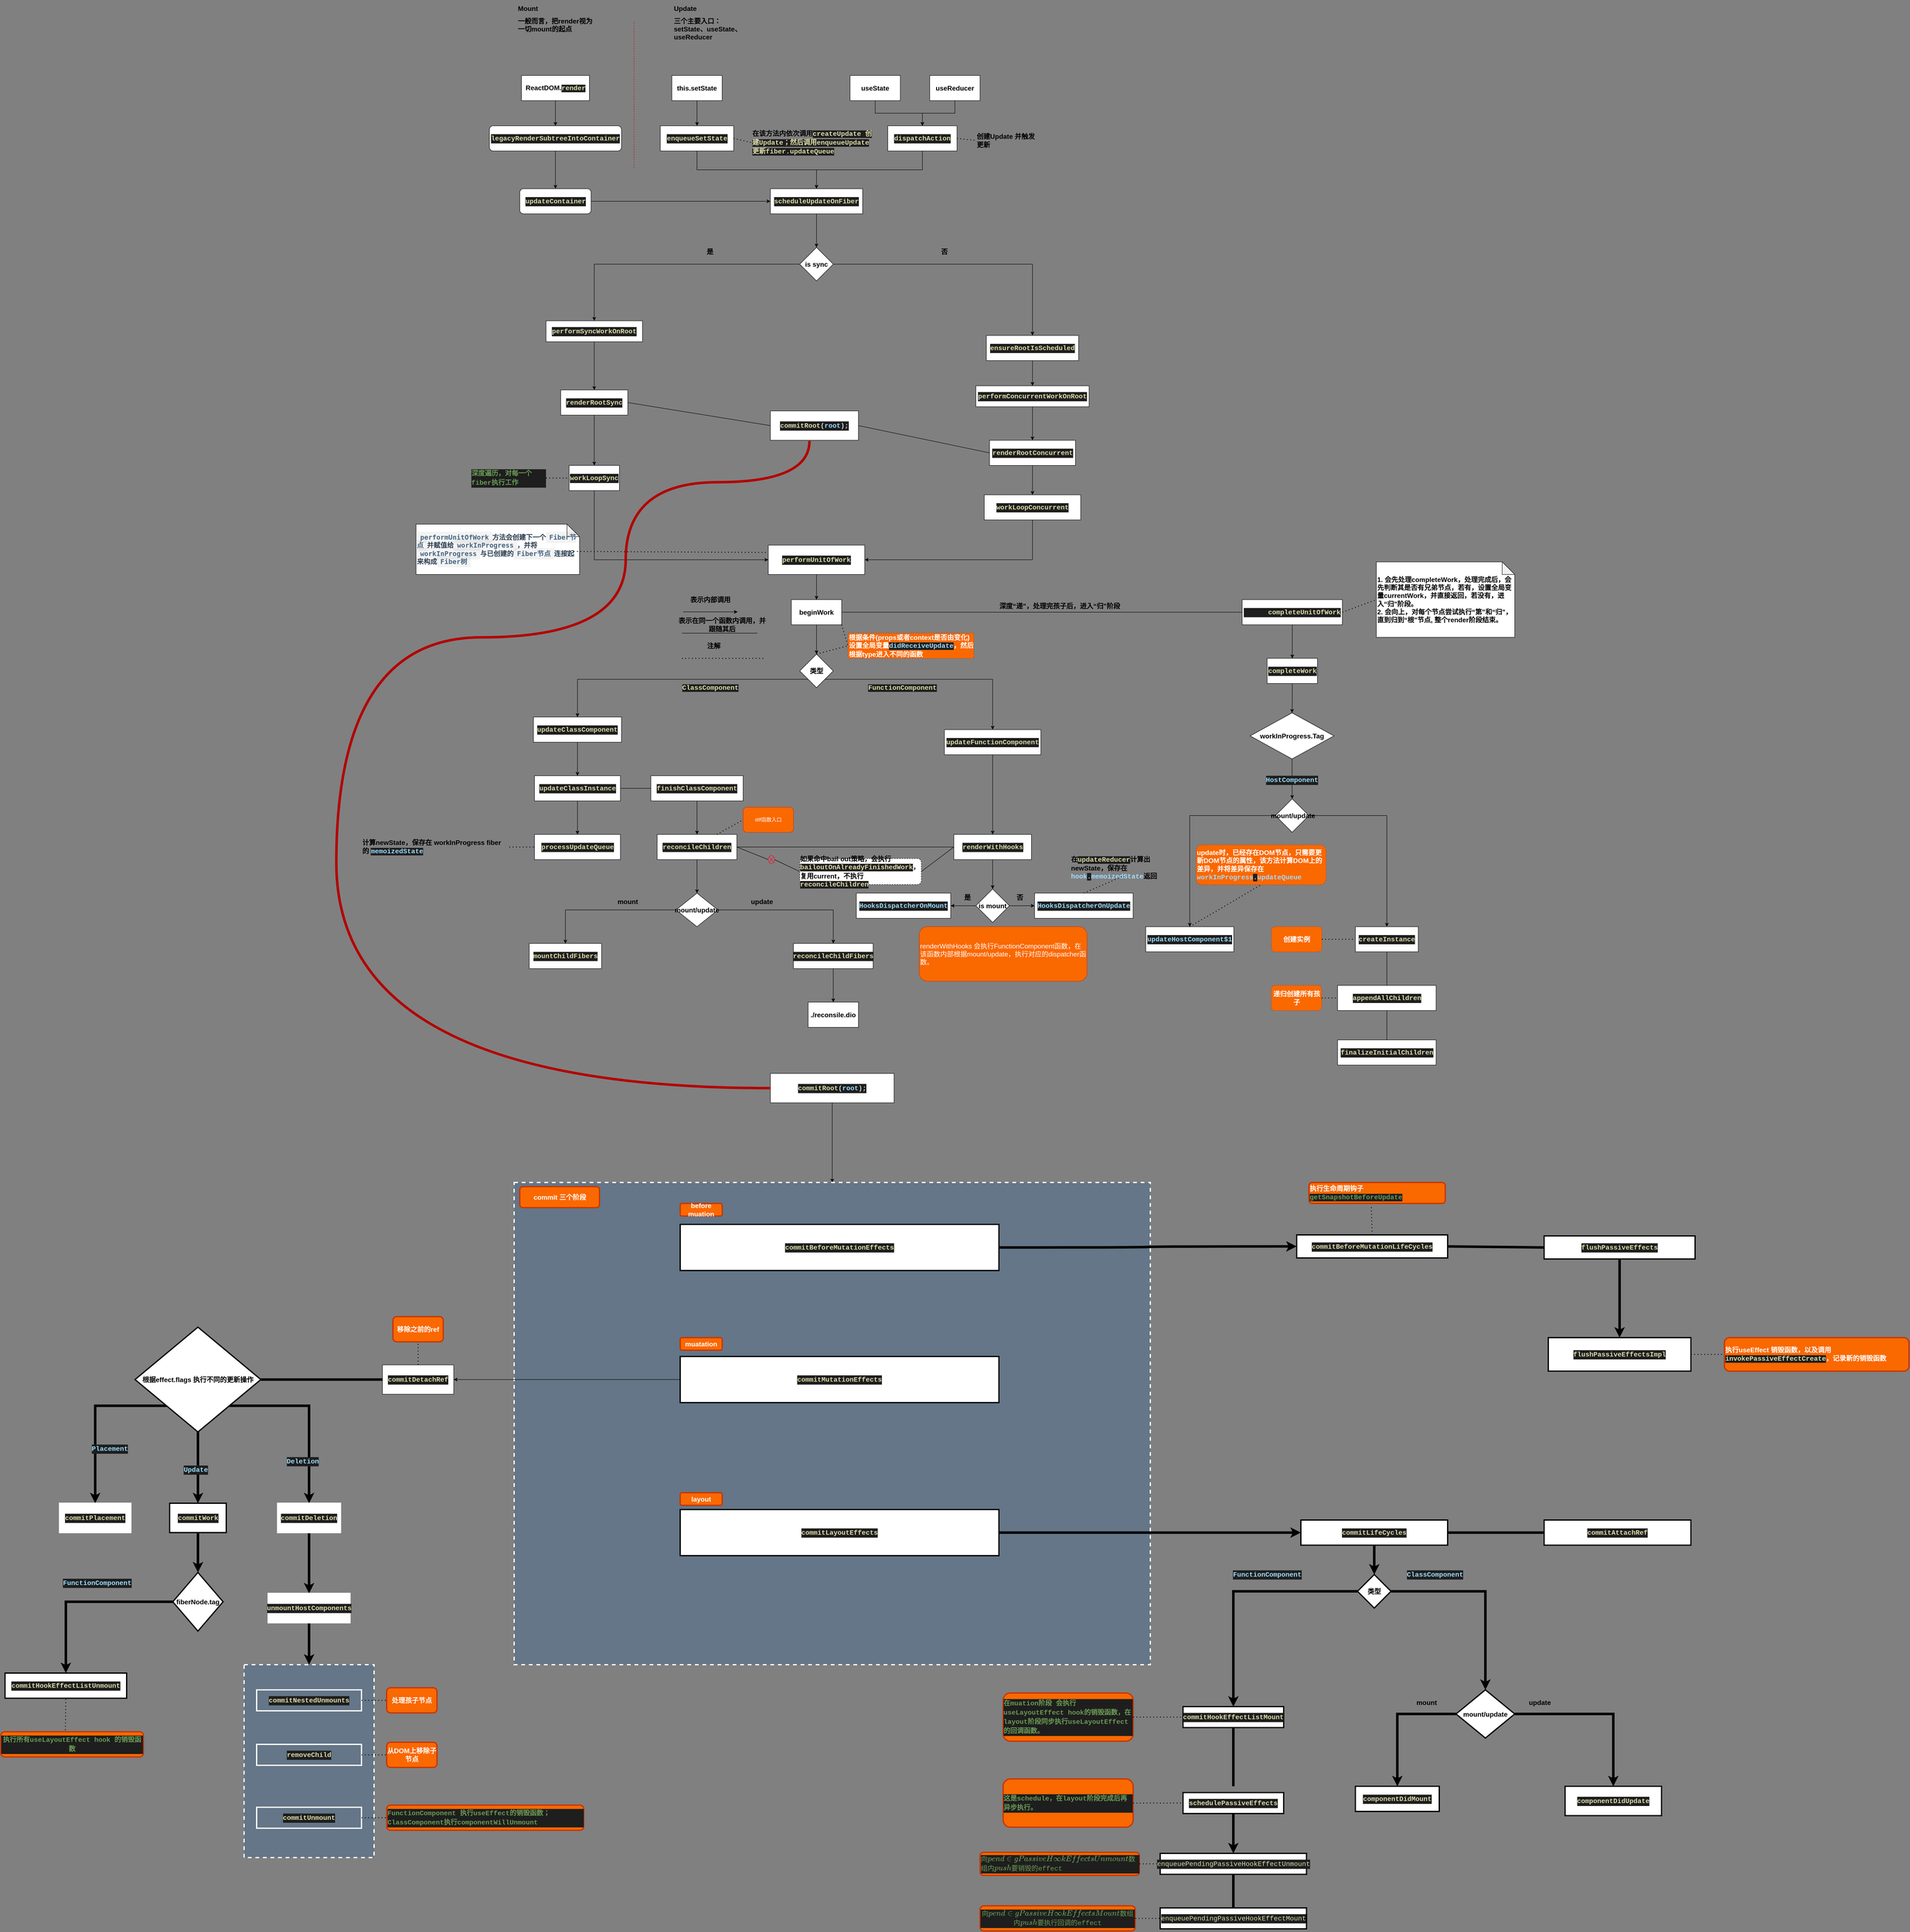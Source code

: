 <mxfile>
    <diagram id="y4k61WV3-oRp5_8Y9yrR" name="Page-1">
        <mxGraphModel dx="2053" dy="1215" grid="1" gridSize="10" guides="1" tooltips="1" connect="1" arrows="1" fold="1" page="1" pageScale="1" pageWidth="5000" pageHeight="7000" background="#808080" math="0" shadow="0">
            <root>
                <mxCell id="0"/>
                <mxCell id="1" parent="0"/>
                <mxCell id="4" value="" style="edgeStyle=orthogonalEdgeStyle;rounded=0;orthogonalLoop=1;jettySize=auto;html=1;fontStyle=1;fontSize=16;" parent="1" source="2" target="3" edge="1">
                    <mxGeometry relative="1" as="geometry"/>
                </mxCell>
                <mxCell id="2" value="beginWork" style="rounded=0;whiteSpace=wrap;html=1;fontStyle=1;fontSize=16;" parent="1" vertex="1">
                    <mxGeometry x="1935" y="3140" width="120" height="60" as="geometry"/>
                </mxCell>
                <mxCell id="5" style="edgeStyle=orthogonalEdgeStyle;rounded=0;orthogonalLoop=1;jettySize=auto;html=1;exitX=0;exitY=1;exitDx=0;exitDy=0;entryX=0.5;entryY=0;entryDx=0;entryDy=0;fontStyle=1;fontSize=16;" parent="1" source="3" target="44" edge="1">
                    <mxGeometry relative="1" as="geometry">
                        <mxPoint x="1820" y="3440" as="targetPoint"/>
                    </mxGeometry>
                </mxCell>
                <mxCell id="7" style="edgeStyle=orthogonalEdgeStyle;rounded=0;orthogonalLoop=1;jettySize=auto;html=1;exitX=1;exitY=1;exitDx=0;exitDy=0;entryX=0.5;entryY=0;entryDx=0;entryDy=0;fontStyle=1;fontSize=16;" parent="1" source="3" target="43" edge="1">
                    <mxGeometry relative="1" as="geometry">
                        <mxPoint x="2160" y="3440" as="targetPoint"/>
                    </mxGeometry>
                </mxCell>
                <mxCell id="3" value="类型" style="rhombus;whiteSpace=wrap;html=1;rounded=0;fontStyle=1;fontSize=16;" parent="1" vertex="1">
                    <mxGeometry x="1955" y="3270" width="80" height="80" as="geometry"/>
                </mxCell>
                <mxCell id="9" value="&lt;span style=&quot;color: rgb(220, 220, 170); font-family: consolas, &amp;quot;courier new&amp;quot;, monospace; font-size: 16px; background-color: rgb(30, 30, 30);&quot;&gt;FunctionComponent&lt;/span&gt;" style="text;html=1;strokeColor=none;fillColor=none;align=center;verticalAlign=middle;whiteSpace=wrap;rounded=0;fontStyle=1;fontSize=16;" parent="1" vertex="1">
                    <mxGeometry x="2115" y="3340" width="170" height="20" as="geometry"/>
                </mxCell>
                <mxCell id="11" value="&lt;span style=&quot;color: rgb(220, 220, 170); font-family: consolas, &amp;quot;courier new&amp;quot;, monospace; font-size: 16px; background-color: rgb(30, 30, 30);&quot;&gt;ClassComponent&lt;/span&gt;" style="text;html=1;strokeColor=none;fillColor=none;align=center;verticalAlign=middle;whiteSpace=wrap;rounded=0;fontStyle=1;fontSize=16;" parent="1" vertex="1">
                    <mxGeometry x="1674" y="3340" width="136" height="20" as="geometry"/>
                </mxCell>
                <mxCell id="13" style="edgeStyle=orthogonalEdgeStyle;rounded=0;orthogonalLoop=1;jettySize=auto;html=1;exitX=0.5;exitY=1;exitDx=0;exitDy=0;entryX=0.5;entryY=0;entryDx=0;entryDy=0;fontStyle=1;fontSize=16;" parent="1" source="12" target="2" edge="1">
                    <mxGeometry relative="1" as="geometry"/>
                </mxCell>
                <mxCell id="12" value="&lt;div style=&quot;color: rgb(212, 212, 212); background-color: rgb(30, 30, 30); font-family: consolas, &amp;quot;courier new&amp;quot;, monospace; font-size: 16px; line-height: 22px;&quot;&gt;&lt;span style=&quot;color: rgb(220, 220, 170); font-size: 16px;&quot;&gt;performUnitOfWork&lt;/span&gt;&lt;/div&gt;" style="rounded=0;whiteSpace=wrap;html=1;fontStyle=1;fontSize=16;" parent="1" vertex="1">
                    <mxGeometry x="1880" y="3010" width="230" height="70" as="geometry"/>
                </mxCell>
                <mxCell id="15" style="edgeStyle=orthogonalEdgeStyle;rounded=0;orthogonalLoop=1;jettySize=auto;html=1;exitX=0.5;exitY=1;exitDx=0;exitDy=0;entryX=1;entryY=0.5;entryDx=0;entryDy=0;fontStyle=1;fontSize=16;" parent="1" source="14" target="12" edge="1">
                    <mxGeometry relative="1" as="geometry"/>
                </mxCell>
                <mxCell id="14" value="&lt;div style=&quot;color: rgb(212, 212, 212); background-color: rgb(30, 30, 30); font-family: consolas, &amp;quot;courier new&amp;quot;, monospace; font-size: 16px; line-height: 22px;&quot;&gt;&lt;span style=&quot;color: rgb(220, 220, 170); font-size: 16px;&quot;&gt;workLoopConcurrent&lt;/span&gt;&lt;/div&gt;" style="rounded=0;whiteSpace=wrap;html=1;fontStyle=1;fontSize=16;" parent="1" vertex="1">
                    <mxGeometry x="2395" y="2890" width="230" height="60" as="geometry"/>
                </mxCell>
                <mxCell id="17" style="edgeStyle=orthogonalEdgeStyle;rounded=0;orthogonalLoop=1;jettySize=auto;html=1;exitX=0.5;exitY=1;exitDx=0;exitDy=0;entryX=0;entryY=0.5;entryDx=0;entryDy=0;fontStyle=1;fontSize=16;" parent="1" source="16" target="12" edge="1">
                    <mxGeometry relative="1" as="geometry">
                        <mxPoint x="1580" y="3045" as="targetPoint"/>
                    </mxGeometry>
                </mxCell>
                <mxCell id="16" value="&lt;div style=&quot;color: rgb(212, 212, 212); background-color: rgb(30, 30, 30); font-family: consolas, &amp;quot;courier new&amp;quot;, monospace; font-size: 16px; line-height: 22px;&quot;&gt;&lt;span style=&quot;color: rgb(220, 220, 170); font-size: 16px;&quot;&gt;workLoopSync&lt;/span&gt;&lt;/div&gt;" style="rounded=0;whiteSpace=wrap;html=1;fontStyle=1;fontSize=16;" parent="1" vertex="1">
                    <mxGeometry x="1405" y="2820" width="120" height="60" as="geometry"/>
                </mxCell>
                <mxCell id="19" style="edgeStyle=orthogonalEdgeStyle;rounded=0;orthogonalLoop=1;jettySize=auto;html=1;exitX=0.5;exitY=1;exitDx=0;exitDy=0;entryX=0.5;entryY=0;entryDx=0;entryDy=0;fontStyle=1;fontSize=16;" parent="1" source="18" target="16" edge="1">
                    <mxGeometry relative="1" as="geometry"/>
                </mxCell>
                <mxCell id="18" value="&lt;div style=&quot;color: rgb(212, 212, 212); background-color: rgb(30, 30, 30); font-family: consolas, &amp;quot;courier new&amp;quot;, monospace; font-size: 16px; line-height: 22px;&quot;&gt;&lt;span style=&quot;color: rgb(220, 220, 170); font-size: 16px;&quot;&gt;renderRootSync&lt;/span&gt;&lt;/div&gt;" style="rounded=0;whiteSpace=wrap;html=1;fontStyle=1;fontSize=16;" parent="1" vertex="1">
                    <mxGeometry x="1385" y="2640" width="160" height="60" as="geometry"/>
                </mxCell>
                <mxCell id="21" style="edgeStyle=orthogonalEdgeStyle;rounded=0;orthogonalLoop=1;jettySize=auto;html=1;exitX=0.5;exitY=1;exitDx=0;exitDy=0;fontStyle=1;fontSize=16;" parent="1" source="20" target="18" edge="1">
                    <mxGeometry relative="1" as="geometry"/>
                </mxCell>
                <mxCell id="20" value="&lt;div style=&quot;color: rgb(212, 212, 212); background-color: rgb(30, 30, 30); font-family: consolas, &amp;quot;courier new&amp;quot;, monospace; font-size: 16px; line-height: 22px;&quot;&gt;&lt;span style=&quot;color: rgb(220, 220, 170); font-size: 16px;&quot;&gt;performSyncWorkOnRoot&lt;/span&gt;&lt;/div&gt;" style="rounded=0;whiteSpace=wrap;html=1;fontStyle=1;fontSize=16;" parent="1" vertex="1">
                    <mxGeometry x="1350" y="2475" width="230" height="50" as="geometry"/>
                </mxCell>
                <mxCell id="102" value="" style="edgeStyle=orthogonalEdgeStyle;rounded=0;orthogonalLoop=1;jettySize=auto;html=1;fontStyle=1;fontSize=16;" parent="1" source="22" target="101" edge="1">
                    <mxGeometry relative="1" as="geometry"/>
                </mxCell>
                <mxCell id="22" value="&lt;div style=&quot;color: rgb(212, 212, 212); background-color: rgb(30, 30, 30); font-family: consolas, &amp;quot;courier new&amp;quot;, monospace; font-size: 16px; line-height: 22px;&quot;&gt;&lt;span style=&quot;color: rgb(220, 220, 170); font-size: 16px;&quot;&gt;scheduleUpdateOnFiber&lt;/span&gt;&lt;/div&gt;" style="rounded=0;whiteSpace=wrap;html=1;fontStyle=1;fontSize=16;" parent="1" vertex="1">
                    <mxGeometry x="1885" y="2160" width="220" height="60" as="geometry"/>
                </mxCell>
                <mxCell id="25" style="edgeStyle=orthogonalEdgeStyle;rounded=0;orthogonalLoop=1;jettySize=auto;html=1;exitX=0.5;exitY=1;exitDx=0;exitDy=0;entryX=0.5;entryY=0;entryDx=0;entryDy=0;fontStyle=1;fontSize=16;" parent="1" source="24" target="14" edge="1">
                    <mxGeometry relative="1" as="geometry"/>
                </mxCell>
                <mxCell id="24" value="&lt;div style=&quot;color: rgb(212, 212, 212); background-color: rgb(30, 30, 30); font-family: consolas, &amp;quot;courier new&amp;quot;, monospace; font-size: 16px; line-height: 22px;&quot;&gt;&lt;div style=&quot;font-family: consolas, &amp;quot;courier new&amp;quot;, monospace; line-height: 22px; font-size: 16px;&quot;&gt;&lt;span style=&quot;color: rgb(220, 220, 170); font-size: 16px;&quot;&gt;renderRootConcurrent&lt;/span&gt;&lt;/div&gt;&lt;/div&gt;" style="rounded=0;whiteSpace=wrap;html=1;fontStyle=1;fontSize=16;" parent="1" vertex="1">
                    <mxGeometry x="2407.5" y="2760" width="205" height="60" as="geometry"/>
                </mxCell>
                <mxCell id="28" style="edgeStyle=orthogonalEdgeStyle;rounded=0;orthogonalLoop=1;jettySize=auto;html=1;exitX=0.5;exitY=1;exitDx=0;exitDy=0;entryX=0.5;entryY=0;entryDx=0;entryDy=0;fontStyle=1;fontSize=16;" parent="1" source="27" target="24" edge="1">
                    <mxGeometry relative="1" as="geometry"/>
                </mxCell>
                <mxCell id="27" value="&lt;div style=&quot;color: rgb(212, 212, 212); background-color: rgb(30, 30, 30); font-family: consolas, &amp;quot;courier new&amp;quot;, monospace; font-size: 16px; line-height: 22px;&quot;&gt;&lt;div style=&quot;font-family: consolas, &amp;quot;courier new&amp;quot;, monospace; line-height: 22px; font-size: 16px;&quot;&gt;&lt;span style=&quot;color: rgb(220, 220, 170); font-size: 16px;&quot;&gt;performConcurrentWorkOnRoot&lt;/span&gt;&lt;/div&gt;&lt;/div&gt;" style="rounded=0;whiteSpace=wrap;html=1;fontStyle=1;fontSize=16;" parent="1" vertex="1">
                    <mxGeometry x="2375" y="2630" width="270" height="50" as="geometry"/>
                </mxCell>
                <mxCell id="30" style="edgeStyle=orthogonalEdgeStyle;rounded=0;orthogonalLoop=1;jettySize=auto;html=1;exitX=0.5;exitY=1;exitDx=0;exitDy=0;entryX=0.5;entryY=0;entryDx=0;entryDy=0;fontStyle=1;fontSize=16;" parent="1" source="29" target="27" edge="1">
                    <mxGeometry relative="1" as="geometry"/>
                </mxCell>
                <mxCell id="29" value="&lt;div style=&quot;color: rgb(212, 212, 212); background-color: rgb(30, 30, 30); font-family: consolas, &amp;quot;courier new&amp;quot;, monospace; font-size: 16px; line-height: 22px;&quot;&gt;&lt;div style=&quot;font-family: consolas, &amp;quot;courier new&amp;quot;, monospace; line-height: 22px; font-size: 16px;&quot;&gt;&lt;span style=&quot;color: rgb(220, 220, 170); font-size: 16px;&quot;&gt;ensureRootIsScheduled&lt;/span&gt;&lt;/div&gt;&lt;/div&gt;" style="rounded=0;whiteSpace=wrap;html=1;fontStyle=1;fontSize=16;" parent="1" vertex="1">
                    <mxGeometry x="2400" y="2510" width="220" height="60" as="geometry"/>
                </mxCell>
                <mxCell id="32" style="edgeStyle=orthogonalEdgeStyle;rounded=0;orthogonalLoop=1;jettySize=auto;html=1;exitX=1;exitY=0.5;exitDx=0;exitDy=0;entryX=0.5;entryY=0;entryDx=0;entryDy=0;fontStyle=1;fontSize=16;" parent="1" source="101" target="29" edge="1">
                    <mxGeometry relative="1" as="geometry">
                        <mxPoint x="2250" y="2460" as="sourcePoint"/>
                    </mxGeometry>
                </mxCell>
                <mxCell id="34" style="edgeStyle=orthogonalEdgeStyle;rounded=0;orthogonalLoop=1;jettySize=auto;html=1;exitX=1;exitY=0.5;exitDx=0;exitDy=0;entryX=0;entryY=0.5;entryDx=0;entryDy=0;fontStyle=1;fontSize=16;" parent="1" source="33" target="22" edge="1">
                    <mxGeometry relative="1" as="geometry"/>
                </mxCell>
                <mxCell id="33" value="&lt;div style=&quot;color: rgb(212, 212, 212); background-color: rgb(30, 30, 30); font-family: consolas, &amp;quot;courier new&amp;quot;, monospace; font-size: 16px; line-height: 22px;&quot;&gt;&lt;span style=&quot;color: rgb(220, 220, 170); font-size: 16px;&quot;&gt;updateContainer&lt;/span&gt;&lt;/div&gt;" style="rounded=1;whiteSpace=wrap;html=1;fontStyle=1;fontSize=16;" parent="1" vertex="1">
                    <mxGeometry x="1287.5" y="2160" width="170" height="60" as="geometry"/>
                </mxCell>
                <mxCell id="36" style="edgeStyle=orthogonalEdgeStyle;rounded=0;orthogonalLoop=1;jettySize=auto;html=1;exitX=0.5;exitY=1;exitDx=0;exitDy=0;fontStyle=1;fontSize=16;" parent="1" source="35" target="33" edge="1">
                    <mxGeometry relative="1" as="geometry"/>
                </mxCell>
                <mxCell id="35" value="&lt;div style=&quot;color: rgb(212, 212, 212); background-color: rgb(30, 30, 30); font-family: consolas, &amp;quot;courier new&amp;quot;, monospace; font-size: 16px; line-height: 22px;&quot;&gt;&lt;span style=&quot;color: rgb(220, 220, 170); font-size: 16px;&quot;&gt;legacyRenderSubtreeIntoContainer&lt;/span&gt;&lt;/div&gt;" style="rounded=1;whiteSpace=wrap;html=1;fontStyle=1;fontSize=16;" parent="1" vertex="1">
                    <mxGeometry x="1215" y="2010" width="315" height="60" as="geometry"/>
                </mxCell>
                <mxCell id="38" style="edgeStyle=orthogonalEdgeStyle;rounded=0;orthogonalLoop=1;jettySize=auto;html=1;exitX=0.5;exitY=1;exitDx=0;exitDy=0;entryX=0.5;entryY=0;entryDx=0;entryDy=0;fontStyle=1;fontSize=16;" parent="1" source="37" target="35" edge="1">
                    <mxGeometry relative="1" as="geometry"/>
                </mxCell>
                <mxCell id="37" value="ReactDOM.&lt;span style=&quot;color: rgb(220, 220, 170); background-color: rgb(30, 30, 30); font-family: consolas, &amp;quot;courier new&amp;quot;, monospace; font-size: 16px;&quot;&gt;render&lt;/span&gt;" style="rounded=0;whiteSpace=wrap;html=1;fontStyle=1;fontSize=16;" parent="1" vertex="1">
                    <mxGeometry x="1291.5" y="1890" width="162" height="60" as="geometry"/>
                </mxCell>
                <mxCell id="40" style="edgeStyle=orthogonalEdgeStyle;rounded=0;orthogonalLoop=1;jettySize=auto;html=1;exitX=0.5;exitY=1;exitDx=0;exitDy=0;entryX=0.5;entryY=0;entryDx=0;entryDy=0;fontStyle=1;fontSize=16;" parent="1" source="39" target="22" edge="1">
                    <mxGeometry relative="1" as="geometry"/>
                </mxCell>
                <mxCell id="39" value="&lt;div style=&quot;color: rgb(212, 212, 212); background-color: rgb(30, 30, 30); font-family: consolas, &amp;quot;courier new&amp;quot;, monospace; font-size: 16px; line-height: 22px;&quot;&gt;&lt;span style=&quot;color: rgb(220, 220, 170); font-size: 16px;&quot;&gt;enqueueSetState&lt;/span&gt;&lt;/div&gt;" style="rounded=0;whiteSpace=wrap;html=1;fontStyle=1;fontSize=16;" parent="1" vertex="1">
                    <mxGeometry x="1622.5" y="2010" width="175" height="60" as="geometry"/>
                </mxCell>
                <mxCell id="42" style="edgeStyle=orthogonalEdgeStyle;rounded=0;orthogonalLoop=1;jettySize=auto;html=1;exitX=0.5;exitY=1;exitDx=0;exitDy=0;entryX=0.5;entryY=0;entryDx=0;entryDy=0;fontStyle=1;fontSize=16;" parent="1" source="41" target="39" edge="1">
                    <mxGeometry relative="1" as="geometry"/>
                </mxCell>
                <mxCell id="41" value="this.setState" style="rounded=0;whiteSpace=wrap;html=1;fontStyle=1;fontSize=16;" parent="1" vertex="1">
                    <mxGeometry x="1650" y="1890" width="120" height="60" as="geometry"/>
                </mxCell>
                <mxCell id="55" value="" style="edgeStyle=none;rounded=0;orthogonalLoop=1;jettySize=auto;html=1;fontStyle=1;fontSize=16;" parent="1" source="43" target="54" edge="1">
                    <mxGeometry relative="1" as="geometry"/>
                </mxCell>
                <mxCell id="43" value="&lt;div style=&quot;color: rgb(212, 212, 212); background-color: rgb(30, 30, 30); font-family: consolas, &amp;quot;courier new&amp;quot;, monospace; font-size: 16px; line-height: 22px;&quot;&gt;&lt;span style=&quot;color: rgb(220, 220, 170); font-size: 16px;&quot;&gt;updateFunctionComponent&lt;/span&gt;&lt;/div&gt;" style="rounded=0;whiteSpace=wrap;html=1;fontStyle=1;fontSize=16;" parent="1" vertex="1">
                    <mxGeometry x="2300" y="3450" width="230" height="60" as="geometry"/>
                </mxCell>
                <mxCell id="46" value="" style="edgeStyle=orthogonalEdgeStyle;rounded=0;orthogonalLoop=1;jettySize=auto;html=1;fontStyle=1;fontSize=16;" parent="1" source="44" target="45" edge="1">
                    <mxGeometry relative="1" as="geometry"/>
                </mxCell>
                <mxCell id="44" value="&lt;div style=&quot;color: rgb(212, 212, 212); background-color: rgb(30, 30, 30); font-family: consolas, &amp;quot;courier new&amp;quot;, monospace; font-size: 16px; line-height: 22px;&quot;&gt;&lt;span style=&quot;color: rgb(220, 220, 170); font-size: 16px;&quot;&gt;updateClassComponent&lt;/span&gt;&lt;/div&gt;" style="rounded=0;whiteSpace=wrap;html=1;fontStyle=1;fontSize=16;" parent="1" vertex="1">
                    <mxGeometry x="1320" y="3420" width="210" height="60" as="geometry"/>
                </mxCell>
                <mxCell id="48" value="" style="edgeStyle=orthogonalEdgeStyle;rounded=0;orthogonalLoop=1;jettySize=auto;html=1;fontStyle=1;fontSize=16;" parent="1" source="45" target="47" edge="1">
                    <mxGeometry relative="1" as="geometry"/>
                </mxCell>
                <mxCell id="45" value="&lt;div style=&quot;color: rgb(212, 212, 212); background-color: rgb(30, 30, 30); font-family: consolas, &amp;quot;courier new&amp;quot;, monospace; font-size: 16px; line-height: 22px;&quot;&gt;&lt;span style=&quot;color: rgb(220, 220, 170); font-size: 16px;&quot;&gt;updateClassInstance&lt;/span&gt;&lt;/div&gt;" style="whiteSpace=wrap;html=1;rounded=0;fontStyle=1;fontSize=16;" parent="1" vertex="1">
                    <mxGeometry x="1322.5" y="3560" width="205" height="60" as="geometry"/>
                </mxCell>
                <mxCell id="47" value="&lt;div style=&quot;color: rgb(212, 212, 212); background-color: rgb(30, 30, 30); font-family: consolas, &amp;quot;courier new&amp;quot;, monospace; font-size: 16px; line-height: 22px;&quot;&gt;&lt;span style=&quot;color: rgb(220, 220, 170); font-size: 16px;&quot;&gt;processUpdateQueue&lt;/span&gt;&lt;/div&gt;" style="whiteSpace=wrap;html=1;rounded=0;fontStyle=1;fontSize=16;" parent="1" vertex="1">
                    <mxGeometry x="1322.5" y="3700" width="205" height="60" as="geometry"/>
                </mxCell>
                <mxCell id="53" value="" style="edgeStyle=none;rounded=0;orthogonalLoop=1;jettySize=auto;html=1;fontStyle=1;fontSize=16;" parent="1" source="49" target="52" edge="1">
                    <mxGeometry relative="1" as="geometry"/>
                </mxCell>
                <mxCell id="49" value="&lt;div style=&quot;color: rgb(212, 212, 212); background-color: rgb(30, 30, 30); font-family: consolas, &amp;quot;courier new&amp;quot;, monospace; font-size: 16px; line-height: 22px;&quot;&gt;&lt;span style=&quot;color: rgb(220, 220, 170); font-size: 16px;&quot;&gt;finishClassComponent&lt;/span&gt;&lt;/div&gt;" style="rounded=0;whiteSpace=wrap;html=1;fontStyle=1;fontSize=16;" parent="1" vertex="1">
                    <mxGeometry x="1600" y="3560" width="220" height="60" as="geometry"/>
                </mxCell>
                <mxCell id="122" value="" style="edgeStyle=orthogonalEdgeStyle;rounded=0;orthogonalLoop=1;jettySize=auto;html=1;fontStyle=1;fontSize=16;" parent="1" source="52" target="121" edge="1">
                    <mxGeometry relative="1" as="geometry"/>
                </mxCell>
                <mxCell id="52" value="&lt;div style=&quot;color: rgb(212, 212, 212); background-color: rgb(30, 30, 30); font-family: consolas, &amp;quot;courier new&amp;quot;, monospace; font-size: 16px; line-height: 22px;&quot;&gt;&lt;span style=&quot;color: rgb(220, 220, 170); font-size: 16px;&quot;&gt;reconcileChildren&lt;/span&gt;&lt;/div&gt;" style="whiteSpace=wrap;html=1;rounded=0;fontStyle=1;fontSize=16;" parent="1" vertex="1">
                    <mxGeometry x="1615" y="3700" width="190" height="60" as="geometry"/>
                </mxCell>
                <mxCell id="86" value="" style="edgeStyle=orthogonalEdgeStyle;rounded=0;orthogonalLoop=1;jettySize=auto;html=1;fontStyle=1;fontSize=16;" parent="1" source="54" target="85" edge="1">
                    <mxGeometry relative="1" as="geometry"/>
                </mxCell>
                <mxCell id="54" value="&lt;div style=&quot;color: rgb(212, 212, 212); background-color: rgb(30, 30, 30); font-family: consolas, &amp;quot;courier new&amp;quot;, monospace; font-size: 16px; line-height: 22px;&quot;&gt;&lt;span style=&quot;color: rgb(220, 220, 170); font-size: 16px;&quot;&gt;renderWithHooks&lt;/span&gt;&lt;/div&gt;" style="rounded=0;whiteSpace=wrap;html=1;fontStyle=1;fontSize=16;" parent="1" vertex="1">
                    <mxGeometry x="2322.5" y="3700" width="185" height="60" as="geometry"/>
                </mxCell>
                <mxCell id="58" value="" style="endArrow=classic;html=1;fontStyle=1;fontSize=16;" parent="1" edge="1">
                    <mxGeometry width="50" height="50" relative="1" as="geometry">
                        <mxPoint x="1677" y="3169.29" as="sourcePoint"/>
                        <mxPoint x="1807" y="3169.29" as="targetPoint"/>
                    </mxGeometry>
                </mxCell>
                <mxCell id="59" value="表示内部调用" style="text;html=1;strokeColor=none;fillColor=none;align=center;verticalAlign=middle;whiteSpace=wrap;rounded=0;fontStyle=1;fontSize=16;" parent="1" vertex="1">
                    <mxGeometry x="1682" y="3130" width="120" height="20" as="geometry"/>
                </mxCell>
                <mxCell id="61" value="表示在同一个函数内调用，并跟随其后" style="text;html=1;strokeColor=none;fillColor=none;align=center;verticalAlign=middle;whiteSpace=wrap;rounded=0;fontStyle=1;fontSize=16;" parent="1" vertex="1">
                    <mxGeometry x="1660" y="3190" width="220" height="20" as="geometry"/>
                </mxCell>
                <mxCell id="63" style="edgeStyle=orthogonalEdgeStyle;rounded=0;orthogonalLoop=1;jettySize=auto;html=1;exitX=0.5;exitY=1;exitDx=0;exitDy=0;entryX=0.5;entryY=0;entryDx=0;entryDy=0;fontStyle=1;fontSize=16;" parent="1" source="62" target="22" edge="1">
                    <mxGeometry relative="1" as="geometry">
                        <mxPoint x="1865" y="2150" as="targetPoint"/>
                    </mxGeometry>
                </mxCell>
                <mxCell id="62" value="&lt;div style=&quot;color: rgb(212, 212, 212); background-color: rgb(30, 30, 30); font-family: consolas, &amp;quot;courier new&amp;quot;, monospace; font-size: 16px; line-height: 22px;&quot;&gt;&lt;span style=&quot;color: rgb(220, 220, 170); font-size: 16px;&quot;&gt;dispatchAction&lt;/span&gt;&lt;/div&gt;" style="rounded=0;whiteSpace=wrap;html=1;fontStyle=1;fontSize=16;" parent="1" vertex="1">
                    <mxGeometry x="2165" y="2010" width="165" height="60" as="geometry"/>
                </mxCell>
                <mxCell id="68" style="edgeStyle=orthogonalEdgeStyle;rounded=0;orthogonalLoop=1;jettySize=auto;html=1;exitX=0.5;exitY=1;exitDx=0;exitDy=0;entryX=0.5;entryY=0;entryDx=0;entryDy=0;fontStyle=1;fontSize=16;" parent="1" source="66" target="62" edge="1">
                    <mxGeometry relative="1" as="geometry">
                        <mxPoint x="2233" y="2010" as="targetPoint"/>
                    </mxGeometry>
                </mxCell>
                <mxCell id="66" value="useState" style="rounded=0;whiteSpace=wrap;html=1;fontStyle=1;fontSize=16;" parent="1" vertex="1">
                    <mxGeometry x="2075" y="1890" width="120" height="60" as="geometry"/>
                </mxCell>
                <mxCell id="69" style="edgeStyle=orthogonalEdgeStyle;rounded=0;orthogonalLoop=1;jettySize=auto;html=1;exitX=0.5;exitY=1;exitDx=0;exitDy=0;entryX=0.5;entryY=0;entryDx=0;entryDy=0;fontStyle=1;fontSize=16;" parent="1" source="67" target="62" edge="1">
                    <mxGeometry relative="1" as="geometry">
                        <mxPoint x="2225" y="2010" as="targetPoint"/>
                    </mxGeometry>
                </mxCell>
                <mxCell id="67" value="useReducer" style="rounded=0;whiteSpace=wrap;html=1;fontStyle=1;fontSize=16;" parent="1" vertex="1">
                    <mxGeometry x="2265" y="1890" width="120" height="60" as="geometry"/>
                </mxCell>
                <mxCell id="73" value="创建Update 并触发更新" style="text;html=1;strokeColor=none;fillColor=none;align=left;verticalAlign=middle;whiteSpace=wrap;rounded=0;fontStyle=1;fontSize=16;" parent="1" vertex="1">
                    <mxGeometry x="2375" y="2020" width="155" height="50" as="geometry"/>
                </mxCell>
                <mxCell id="74" value="" style="endArrow=none;html=1;exitX=1;exitY=0.5;exitDx=0;exitDy=0;entryX=0;entryY=0.5;entryDx=0;entryDy=0;fontStyle=1;fontSize=16;" parent="1" source="45" target="49" edge="1">
                    <mxGeometry width="50" height="50" relative="1" as="geometry">
                        <mxPoint x="1540" y="3610" as="sourcePoint"/>
                        <mxPoint x="1590" y="3560" as="targetPoint"/>
                    </mxGeometry>
                </mxCell>
                <mxCell id="75" value="" style="endArrow=none;html=1;fontStyle=1;fontSize=16;" parent="1" edge="1">
                    <mxGeometry width="50" height="50" relative="1" as="geometry">
                        <mxPoint x="1674" y="3220" as="sourcePoint"/>
                        <mxPoint x="1854" y="3220" as="targetPoint"/>
                    </mxGeometry>
                </mxCell>
                <mxCell id="76" value="" style="endArrow=none;html=1;entryX=0;entryY=0.5;entryDx=0;entryDy=0;exitX=1;exitY=0.5;exitDx=0;exitDy=0;fontStyle=1;fontSize=16;" parent="1" source="52" target="54" edge="1">
                    <mxGeometry width="50" height="50" relative="1" as="geometry">
                        <mxPoint x="1900" y="3760" as="sourcePoint"/>
                        <mxPoint x="1950" y="3710" as="targetPoint"/>
                    </mxGeometry>
                </mxCell>
                <mxCell id="80" value="" style="endArrow=none;dashed=1;html=1;dashPattern=1 3;strokeWidth=2;fontStyle=1;fontSize=16;" parent="1" edge="1">
                    <mxGeometry width="50" height="50" relative="1" as="geometry">
                        <mxPoint x="1674" y="3280" as="sourcePoint"/>
                        <mxPoint x="1874" y="3280" as="targetPoint"/>
                    </mxGeometry>
                </mxCell>
                <mxCell id="81" value="注解" style="text;html=1;strokeColor=none;fillColor=none;align=center;verticalAlign=middle;whiteSpace=wrap;rounded=0;fontStyle=1;fontSize=16;" parent="1" vertex="1">
                    <mxGeometry x="1730" y="3240" width="40" height="20" as="geometry"/>
                </mxCell>
                <mxCell id="82" value="" style="endArrow=none;dashed=1;html=1;dashPattern=1 3;strokeWidth=2;entryX=0;entryY=0.5;entryDx=0;entryDy=0;exitX=1;exitY=0.5;exitDx=0;exitDy=0;fontStyle=1;fontSize=16;" parent="1" source="62" target="73" edge="1">
                    <mxGeometry width="50" height="50" relative="1" as="geometry">
                        <mxPoint x="2330" y="2090" as="sourcePoint"/>
                        <mxPoint x="2375" y="2045" as="targetPoint"/>
                    </mxGeometry>
                </mxCell>
                <mxCell id="84" value="&lt;h1 style=&quot;font-size: 16px;&quot;&gt;Mount&lt;/h1&gt;&lt;div style=&quot;font-size: 16px;&quot;&gt;一般而言，把render视为一切mount的起点&lt;/div&gt;" style="text;html=1;strokeColor=none;fillColor=none;spacing=5;spacingTop=-20;whiteSpace=wrap;overflow=hidden;rounded=0;fontStyle=1;fontSize=16;" parent="1" vertex="1">
                    <mxGeometry x="1277.5" y="1720" width="190" height="120" as="geometry"/>
                </mxCell>
                <mxCell id="88" value="" style="edgeStyle=orthogonalEdgeStyle;rounded=0;orthogonalLoop=1;jettySize=auto;html=1;fontStyle=1;fontSize=16;" parent="1" source="85" target="87" edge="1">
                    <mxGeometry relative="1" as="geometry"/>
                </mxCell>
                <mxCell id="91" value="" style="edgeStyle=orthogonalEdgeStyle;rounded=0;orthogonalLoop=1;jettySize=auto;html=1;fontStyle=1;fontSize=16;" parent="1" source="85" target="90" edge="1">
                    <mxGeometry relative="1" as="geometry"/>
                </mxCell>
                <mxCell id="85" value="is mount" style="rhombus;whiteSpace=wrap;html=1;rounded=0;fontStyle=1;fontSize=16;" parent="1" vertex="1">
                    <mxGeometry x="2375" y="3830" width="80" height="80" as="geometry"/>
                </mxCell>
                <mxCell id="87" value="&lt;div style=&quot;color: rgb(212, 212, 212); background-color: rgb(30, 30, 30); font-family: consolas, &amp;quot;courier new&amp;quot;, monospace; font-size: 16px; line-height: 22px;&quot;&gt;&lt;span style=&quot;color: rgb(156, 220, 254); font-size: 16px;&quot;&gt;HooksDispatcherOnMount&lt;/span&gt;&lt;/div&gt;" style="whiteSpace=wrap;html=1;rounded=0;fontStyle=1;fontSize=16;" parent="1" vertex="1">
                    <mxGeometry x="2090" y="3840" width="225" height="60" as="geometry"/>
                </mxCell>
                <mxCell id="89" value="是" style="text;html=1;strokeColor=none;fillColor=none;align=center;verticalAlign=middle;whiteSpace=wrap;rounded=0;fontStyle=1;fontSize=16;" parent="1" vertex="1">
                    <mxGeometry x="2335" y="3840" width="40" height="20" as="geometry"/>
                </mxCell>
                <mxCell id="90" value="&lt;div style=&quot;color: rgb(212, 212, 212); background-color: rgb(30, 30, 30); font-family: consolas, &amp;quot;courier new&amp;quot;, monospace; font-size: 16px; line-height: 22px;&quot;&gt;&lt;span style=&quot;color: rgb(156, 220, 254); font-size: 16px;&quot;&gt;HooksDispatcherOnUpdate&lt;/span&gt;&lt;/div&gt;" style="whiteSpace=wrap;html=1;rounded=0;fontStyle=1;fontSize=16;" parent="1" vertex="1">
                    <mxGeometry x="2515" y="3840" width="235" height="60" as="geometry"/>
                </mxCell>
                <mxCell id="92" value="否" style="text;html=1;strokeColor=none;fillColor=none;align=center;verticalAlign=middle;whiteSpace=wrap;rounded=0;fontStyle=1;fontSize=16;" parent="1" vertex="1">
                    <mxGeometry x="2460" y="3840" width="40" height="20" as="geometry"/>
                </mxCell>
                <mxCell id="93" value="" style="endArrow=none;dashed=1;html=1;fillColor=#FF0A2B;strokeColor=#CC0000;fontStyle=1;fontSize=16;" parent="1" edge="1">
                    <mxGeometry width="50" height="50" relative="1" as="geometry">
                        <mxPoint x="1560" y="2110" as="sourcePoint"/>
                        <mxPoint x="1560" y="1760" as="targetPoint"/>
                    </mxGeometry>
                </mxCell>
                <mxCell id="94" value="&lt;h1 style=&quot;font-size: 16px;&quot;&gt;Update&lt;/h1&gt;&lt;div style=&quot;font-size: 16px;&quot;&gt;三个主要入口：setState、useState、useReducer&lt;/div&gt;" style="text;html=1;strokeColor=none;fillColor=none;spacing=5;spacingTop=-20;whiteSpace=wrap;overflow=hidden;rounded=0;fontStyle=1;fontSize=16;" parent="1" vertex="1">
                    <mxGeometry x="1650" y="1720" width="190" height="120" as="geometry"/>
                </mxCell>
                <mxCell id="95" value="在该方法内依次调用&lt;span style=&quot;color: rgb(220, 220, 170); background-color: rgb(30, 30, 30); font-family: consolas, &amp;quot;courier new&amp;quot;, monospace; font-size: 16px;&quot;&gt;createUpdate 创建Update；然后调用&lt;/span&gt;&lt;span style=&quot;color: rgb(220, 220, 170); background-color: rgb(30, 30, 30); font-family: consolas, &amp;quot;courier new&amp;quot;, monospace; font-size: 16px;&quot;&gt;enqueueUpdate 更新fiber.updateQueue&lt;/span&gt;" style="text;html=1;strokeColor=none;fillColor=none;align=left;verticalAlign=middle;whiteSpace=wrap;rounded=0;fontStyle=1;fontSize=16;" parent="1" vertex="1">
                    <mxGeometry x="1840" y="2010" width="300" height="80" as="geometry"/>
                </mxCell>
                <mxCell id="96" value="" style="endArrow=none;dashed=1;html=1;dashPattern=1 3;strokeWidth=2;exitX=1;exitY=0.5;exitDx=0;exitDy=0;entryX=0;entryY=0.5;entryDx=0;entryDy=0;fontStyle=1;fontSize=16;" parent="1" source="39" target="95" edge="1">
                    <mxGeometry width="50" height="50" relative="1" as="geometry">
                        <mxPoint x="1795" y="2090" as="sourcePoint"/>
                        <mxPoint x="1845" y="2040" as="targetPoint"/>
                    </mxGeometry>
                </mxCell>
                <mxCell id="98" value="" style="endArrow=none;dashed=1;html=1;dashPattern=1 3;strokeWidth=2;exitX=1;exitY=0.5;exitDx=0;exitDy=0;entryX=0;entryY=0.5;entryDx=0;entryDy=0;fontStyle=1;fontSize=16;" parent="1" source="97" target="47" edge="1">
                    <mxGeometry width="50" height="50" relative="1" as="geometry">
                        <mxPoint x="1260" y="3770" as="sourcePoint"/>
                        <mxPoint x="1310" y="3720" as="targetPoint"/>
                    </mxGeometry>
                </mxCell>
                <mxCell id="99" value="在&lt;span style=&quot;color: rgb(220, 220, 170); background-color: rgb(30, 30, 30); font-family: consolas, &amp;quot;courier new&amp;quot;, monospace; font-size: 16px;&quot;&gt;updateReducer&lt;/span&gt;&lt;span style=&quot;font-size: 16px;&quot;&gt;计算出newState，保存在&lt;/span&gt;&lt;span style=&quot;font-family: consolas, &amp;quot;courier new&amp;quot;, monospace; font-size: 16px; color: rgb(156, 220, 254);&quot;&gt;hook&lt;/span&gt;&lt;span style=&quot;background-color: rgb(30, 30, 30); color: rgb(212, 212, 212); font-family: consolas, &amp;quot;courier new&amp;quot;, monospace; font-size: 16px;&quot;&gt;.&lt;/span&gt;&lt;span style=&quot;font-family: consolas, &amp;quot;courier new&amp;quot;, monospace; font-size: 16px; color: rgb(156, 220, 254);&quot;&gt;memoizedState&lt;/span&gt;&lt;span style=&quot;font-size: 16px;&quot;&gt;返回&lt;/span&gt;" style="text;html=1;strokeColor=none;fillColor=none;align=left;verticalAlign=middle;whiteSpace=wrap;rounded=0;fontStyle=1;fontSize=16;" parent="1" vertex="1">
                    <mxGeometry x="2600" y="3760" width="249" height="40" as="geometry"/>
                </mxCell>
                <mxCell id="100" value="" style="endArrow=none;dashed=1;html=1;dashPattern=1 3;strokeWidth=2;exitX=0.5;exitY=0;exitDx=0;exitDy=0;entryX=0.5;entryY=1;entryDx=0;entryDy=0;fontStyle=1;fontSize=16;" parent="1" source="90" target="99" edge="1">
                    <mxGeometry width="50" height="50" relative="1" as="geometry">
                        <mxPoint x="2770" y="3940" as="sourcePoint"/>
                        <mxPoint x="2820" y="3890" as="targetPoint"/>
                    </mxGeometry>
                </mxCell>
                <mxCell id="103" style="edgeStyle=orthogonalEdgeStyle;rounded=0;orthogonalLoop=1;jettySize=auto;html=1;exitX=0;exitY=0.5;exitDx=0;exitDy=0;entryX=0.5;entryY=0;entryDx=0;entryDy=0;fontStyle=1;fontSize=16;" parent="1" source="101" target="20" edge="1">
                    <mxGeometry relative="1" as="geometry"/>
                </mxCell>
                <mxCell id="101" value="is sync" style="rhombus;whiteSpace=wrap;html=1;rounded=0;fontStyle=1;fontSize=16;" parent="1" vertex="1">
                    <mxGeometry x="1955" y="2300" width="80" height="80" as="geometry"/>
                </mxCell>
                <mxCell id="104" value="是" style="text;html=1;strokeColor=none;fillColor=none;align=center;verticalAlign=middle;whiteSpace=wrap;rounded=0;fontStyle=1;fontSize=16;" parent="1" vertex="1">
                    <mxGeometry x="1712" y="2290" width="58" height="40" as="geometry"/>
                </mxCell>
                <mxCell id="105" value="否" style="text;html=1;strokeColor=none;fillColor=none;align=center;verticalAlign=middle;whiteSpace=wrap;rounded=0;fontStyle=1;fontSize=16;" parent="1" vertex="1">
                    <mxGeometry x="2265" y="2290" width="70" height="40" as="geometry"/>
                </mxCell>
                <mxCell id="106" value="&lt;div style=&quot;color: rgb(212, 212, 212); background-color: rgb(30, 30, 30); font-family: consolas, &amp;quot;courier new&amp;quot;, monospace; font-size: 16px; line-height: 22px;&quot;&gt;&lt;span style=&quot;color: rgb(106, 153, 85); font-size: 16px;&quot;&gt;深度遍历，对每一个fiber执行工作&lt;/span&gt;&lt;/div&gt;" style="text;html=1;strokeColor=none;fillColor=none;align=left;verticalAlign=middle;whiteSpace=wrap;rounded=0;fontSize=16;fontStyle=1" parent="1" vertex="1">
                    <mxGeometry x="1170" y="2835" width="180" height="30" as="geometry"/>
                </mxCell>
                <mxCell id="107" value="" style="endArrow=none;dashed=1;html=1;dashPattern=1 3;strokeWidth=2;fontSize=16;entryX=0;entryY=0.5;entryDx=0;entryDy=0;exitX=1;exitY=0.5;exitDx=0;exitDy=0;fontStyle=1" parent="1" source="106" target="16" edge="1">
                    <mxGeometry width="50" height="50" relative="1" as="geometry">
                        <mxPoint x="1360" y="2940" as="sourcePoint"/>
                        <mxPoint x="1410" y="2890" as="targetPoint"/>
                    </mxGeometry>
                </mxCell>
                <mxCell id="115" value="" style="edgeStyle=orthogonalEdgeStyle;rounded=0;orthogonalLoop=1;jettySize=auto;html=1;fontStyle=1;fontSize=16;" parent="1" source="108" target="114" edge="1">
                    <mxGeometry relative="1" as="geometry"/>
                </mxCell>
                <mxCell id="108" value="&lt;div style=&quot;color: rgb(212, 212, 212); background-color: rgb(30, 30, 30); font-family: consolas, &amp;quot;courier new&amp;quot;, monospace; font-size: 16px; line-height: 22px;&quot;&gt;&amp;nbsp;&amp;nbsp;&amp;nbsp;&amp;nbsp;&amp;nbsp;&amp;nbsp;&lt;span style=&quot;color: rgb(220, 220, 170); font-size: 16px;&quot;&gt;completeUnitOfWork&lt;/span&gt;&lt;/div&gt;" style="rounded=0;whiteSpace=wrap;html=1;fontSize=16;align=center;fontStyle=1" parent="1" vertex="1">
                    <mxGeometry x="3010" y="3140" width="239" height="60" as="geometry"/>
                </mxCell>
                <mxCell id="109" value="" style="endArrow=none;html=1;fontSize=16;exitX=1;exitY=0.5;exitDx=0;exitDy=0;entryX=0;entryY=0.5;entryDx=0;entryDy=0;fontStyle=1" parent="1" source="2" target="108" edge="1">
                    <mxGeometry width="50" height="50" relative="1" as="geometry">
                        <mxPoint x="2210" y="3200" as="sourcePoint"/>
                        <mxPoint x="2770" y="3170" as="targetPoint"/>
                    </mxGeometry>
                </mxCell>
                <mxCell id="110" value="深度“递”，处理完孩子后，进入“归”阶段" style="text;html=1;strokeColor=none;fillColor=none;align=center;verticalAlign=middle;whiteSpace=wrap;rounded=0;fontSize=16;fontStyle=1" parent="1" vertex="1">
                    <mxGeometry x="2400" y="3120" width="350" height="70" as="geometry"/>
                </mxCell>
                <mxCell id="111" value="&lt;code style=&quot;color: rgb(71, 101, 130); padding: 0.25rem 0.5rem; margin: 0px; font-size: 16px; background-color: rgba(27, 31, 35, 0.05); border-radius: 3px;&quot;&gt;performUnitOfWork&lt;/code&gt;&lt;span style=&quot;color: rgb(44, 62, 80); font-size: 16px; background-color: rgb(255, 255, 255);&quot;&gt;方法会创建下一个&lt;/span&gt;&lt;code style=&quot;color: rgb(71, 101, 130); padding: 0.25rem 0.5rem; margin: 0px; font-size: 16px; background-color: rgba(27, 31, 35, 0.05); border-radius: 3px;&quot;&gt;Fiber节点&lt;/code&gt;&lt;span style=&quot;color: rgb(44, 62, 80); font-size: 16px; background-color: rgb(255, 255, 255);&quot;&gt;并赋值给&lt;/span&gt;&lt;code style=&quot;color: rgb(71, 101, 130); padding: 0.25rem 0.5rem; margin: 0px; font-size: 16px; background-color: rgba(27, 31, 35, 0.05); border-radius: 3px;&quot;&gt;workInProgress&lt;/code&gt;&lt;span style=&quot;color: rgb(44, 62, 80); font-size: 16px; background-color: rgb(255, 255, 255);&quot;&gt;，并将&lt;/span&gt;&lt;code style=&quot;color: rgb(71, 101, 130); padding: 0.25rem 0.5rem; margin: 0px; font-size: 16px; background-color: rgba(27, 31, 35, 0.05); border-radius: 3px;&quot;&gt;workInProgress&lt;/code&gt;&lt;span style=&quot;color: rgb(44, 62, 80); font-size: 16px; background-color: rgb(255, 255, 255);&quot;&gt;与已创建的&lt;/span&gt;&lt;code style=&quot;color: rgb(71, 101, 130); padding: 0.25rem 0.5rem; margin: 0px; font-size: 16px; background-color: rgba(27, 31, 35, 0.05); border-radius: 3px;&quot;&gt;Fiber节点&lt;/code&gt;&lt;span style=&quot;color: rgb(44, 62, 80); font-size: 16px; background-color: rgb(255, 255, 255);&quot;&gt;连接起来构成&lt;/span&gt;&lt;code style=&quot;color: rgb(71, 101, 130); padding: 0.25rem 0.5rem; margin: 0px; font-size: 16px; background-color: rgba(27, 31, 35, 0.05); border-radius: 3px;&quot;&gt;Fiber树&lt;/code&gt;" style="shape=note;whiteSpace=wrap;html=1;backgroundOutline=1;darkOpacity=0.05;align=left;fontStyle=1;fontSize=16;" parent="1" vertex="1">
                    <mxGeometry x="1040" y="2960" width="390" height="120" as="geometry"/>
                </mxCell>
                <mxCell id="112" value="" style="endArrow=none;dashed=1;html=1;dashPattern=1 3;strokeWidth=2;exitX=0;exitY=0;exitDx=360;exitDy=65;exitPerimeter=0;entryX=0;entryY=0.25;entryDx=0;entryDy=0;fontStyle=1;fontSize=16;" parent="1" source="111" target="12" edge="1">
                    <mxGeometry width="50" height="50" relative="1" as="geometry">
                        <mxPoint x="1290" y="3020" as="sourcePoint"/>
                        <mxPoint x="1730" y="3000" as="targetPoint"/>
                    </mxGeometry>
                </mxCell>
                <mxCell id="113" value="1. 会先处理completeWork，处理完成后，会先判断其是否有兄弟节点，若有，设置全局变量currentWork，并直接返回，若没有，进入“归”阶段。&lt;br style=&quot;font-size: 16px;&quot;&gt;2. 会向上，对每个节点尝试执行“第”和“归”，直到归到“根&quot;节点, 整个render阶段结束。" style="shape=note;whiteSpace=wrap;html=1;backgroundOutline=1;darkOpacity=0.05;align=left;fontStyle=1;fontSize=16;" parent="1" vertex="1">
                    <mxGeometry x="3330" y="3050" width="330" height="180" as="geometry"/>
                </mxCell>
                <mxCell id="138" value="" style="edgeStyle=orthogonalEdgeStyle;rounded=0;orthogonalLoop=1;jettySize=auto;html=1;fontStyle=1;fontSize=16;" parent="1" source="114" target="137" edge="1">
                    <mxGeometry relative="1" as="geometry"/>
                </mxCell>
                <mxCell id="114" value="&lt;div style=&quot;color: rgb(212, 212, 212); background-color: rgb(30, 30, 30); font-family: consolas, &amp;quot;courier new&amp;quot;, monospace; font-size: 16px; line-height: 22px;&quot;&gt;&lt;span style=&quot;color: rgb(220, 220, 170); font-size: 16px;&quot;&gt;completeWork&lt;/span&gt;&lt;/div&gt;" style="whiteSpace=wrap;html=1;rounded=0;fontSize=16;fontStyle=1" parent="1" vertex="1">
                    <mxGeometry x="3069.5" y="3280" width="120" height="60" as="geometry"/>
                </mxCell>
                <mxCell id="116" value="" style="endArrow=none;dashed=1;html=1;dashPattern=1 3;strokeWidth=2;entryX=0;entryY=0.5;entryDx=0;entryDy=0;entryPerimeter=0;exitX=1;exitY=0.5;exitDx=0;exitDy=0;fontStyle=1;fontSize=16;" parent="1" source="108" target="113" edge="1">
                    <mxGeometry width="50" height="50" relative="1" as="geometry">
                        <mxPoint x="3260" y="3310" as="sourcePoint"/>
                        <mxPoint x="3310" y="3260" as="targetPoint"/>
                    </mxGeometry>
                </mxCell>
                <mxCell id="117" value="根据条件(props或者context是否由变化)设置全局变量&lt;span style=&quot;color: rgb(156 , 220 , 254) ; background-color: rgb(30 , 30 , 30) ; font-family: &amp;#34;consolas&amp;#34; , &amp;#34;courier new&amp;#34; , monospace ; font-size: 16px&quot;&gt;didReceiveUpdate&lt;/span&gt;&lt;span style=&quot;font-size: 16px&quot;&gt;，然后根据type进入不同的函数&lt;/span&gt;" style="rounded=0;whiteSpace=wrap;html=1;fillColor=#fa6800;fontColor=#ffffff;dashed=1;strokeColor=#C73500;align=left;fontStyle=1;fontSize=16;" parent="1" vertex="1">
                    <mxGeometry x="2070" y="3220" width="300" height="60" as="geometry"/>
                </mxCell>
                <mxCell id="118" value="" style="endArrow=none;dashed=1;html=1;dashPattern=1 3;strokeWidth=2;entryX=0;entryY=0.5;entryDx=0;entryDy=0;exitX=1;exitY=1;exitDx=0;exitDy=0;fontStyle=1;fontSize=16;" parent="1" source="2" target="117" edge="1">
                    <mxGeometry width="50" height="50" relative="1" as="geometry">
                        <mxPoint x="2020" y="3280" as="sourcePoint"/>
                        <mxPoint x="2070" y="3230" as="targetPoint"/>
                    </mxGeometry>
                </mxCell>
                <mxCell id="119" value="" style="endArrow=none;dashed=1;html=1;dashPattern=1 3;strokeWidth=2;exitX=0.5;exitY=0;exitDx=0;exitDy=0;entryX=0;entryY=0.5;entryDx=0;entryDy=0;fontStyle=1;fontSize=16;" parent="1" source="3" target="117" edge="1">
                    <mxGeometry width="50" height="50" relative="1" as="geometry">
                        <mxPoint x="2190" y="3220" as="sourcePoint"/>
                        <mxPoint x="2080" y="3250" as="targetPoint"/>
                    </mxGeometry>
                </mxCell>
                <mxCell id="124" value="" style="edgeStyle=orthogonalEdgeStyle;rounded=0;orthogonalLoop=1;jettySize=auto;html=1;fontStyle=1;fontSize=16;" parent="1" source="121" target="123" edge="1">
                    <mxGeometry relative="1" as="geometry"/>
                </mxCell>
                <mxCell id="128" value="" style="edgeStyle=orthogonalEdgeStyle;rounded=0;orthogonalLoop=1;jettySize=auto;html=1;fontStyle=1;fontSize=16;" parent="1" source="121" target="127" edge="1">
                    <mxGeometry relative="1" as="geometry"/>
                </mxCell>
                <mxCell id="121" value="mount/update" style="rhombus;whiteSpace=wrap;html=1;rounded=0;fontStyle=1;fontSize=16;" parent="1" vertex="1">
                    <mxGeometry x="1660" y="3840" width="100" height="80" as="geometry"/>
                </mxCell>
                <mxCell id="123" value="&lt;div style=&quot;color: rgb(212, 212, 212); background-color: rgb(30, 30, 30); font-family: consolas, &amp;quot;courier new&amp;quot;, monospace; font-size: 16px; line-height: 22px;&quot;&gt;&lt;span style=&quot;color: rgb(220, 220, 170); font-size: 16px;&quot;&gt;mountChildFibers&lt;/span&gt;&lt;/div&gt;" style="whiteSpace=wrap;html=1;rounded=0;fontStyle=1;fontSize=16;" parent="1" vertex="1">
                    <mxGeometry x="1310" y="3960" width="172.5" height="60" as="geometry"/>
                </mxCell>
                <mxCell id="126" value="mount" style="text;html=1;strokeColor=none;fillColor=none;align=center;verticalAlign=middle;whiteSpace=wrap;rounded=0;dashed=1;fontStyle=1;fontSize=16;" parent="1" vertex="1">
                    <mxGeometry x="1525" y="3850" width="40" height="20" as="geometry"/>
                </mxCell>
                <mxCell id="259" value="" style="edgeStyle=orthogonalEdgeStyle;rounded=0;orthogonalLoop=1;jettySize=auto;html=1;" edge="1" parent="1" source="127" target="258">
                    <mxGeometry relative="1" as="geometry"/>
                </mxCell>
                <mxCell id="127" value="&lt;div style=&quot;color: rgb(212, 212, 212); background-color: rgb(30, 30, 30); font-family: consolas, &amp;quot;courier new&amp;quot;, monospace; font-size: 16px; line-height: 22px;&quot;&gt;&lt;span style=&quot;color: rgb(220, 220, 170); font-size: 16px;&quot;&gt;reconcileChildFibers&lt;/span&gt;&lt;/div&gt;" style="whiteSpace=wrap;html=1;rounded=0;fontStyle=1;fontSize=16;" parent="1" vertex="1">
                    <mxGeometry x="1940" y="3960" width="190" height="60" as="geometry"/>
                </mxCell>
                <mxCell id="130" value="update" style="text;html=1;strokeColor=none;fillColor=none;align=center;verticalAlign=middle;whiteSpace=wrap;rounded=0;dashed=1;fontStyle=1;fontSize=16;" parent="1" vertex="1">
                    <mxGeometry x="1845" y="3850" width="40" height="20" as="geometry"/>
                </mxCell>
                <mxCell id="131" value="&lt;div style=&quot;text-align: left; font-size: 16px;&quot;&gt;&lt;span style=&quot;font-size: 16px;&quot;&gt;如果命中bail out策略，会执行&lt;/span&gt;&lt;span style=&quot;color: rgb(220, 220, 170); background-color: rgb(30, 30, 30); font-family: consolas, &amp;quot;courier new&amp;quot;, monospace; font-size: 16px;&quot;&gt;bailoutOnAlreadyFinishedWork&lt;/span&gt;&lt;span style=&quot;font-size: 16px;&quot;&gt;，复用current，不执行&lt;/span&gt;&lt;span style=&quot;color: rgb(220, 220, 170); font-family: consolas, &amp;quot;courier new&amp;quot;, monospace; font-size: 16px; background-color: rgb(30, 30, 30);&quot;&gt;reconcileChildren&lt;/span&gt;&lt;/div&gt;" style="rounded=1;whiteSpace=wrap;html=1;dashed=1;strokeColor=#000000;fontStyle=1;fontSize=16;" parent="1" vertex="1">
                    <mxGeometry x="1955" y="3757.5" width="290" height="62" as="geometry"/>
                </mxCell>
                <mxCell id="132" value="" style="endArrow=none;html=1;entryX=0;entryY=0.5;entryDx=0;entryDy=0;exitX=1;exitY=0.5;exitDx=0;exitDy=0;fontStyle=1;fontSize=16;" parent="1" source="131" target="54" edge="1">
                    <mxGeometry width="50" height="50" relative="1" as="geometry">
                        <mxPoint x="2280" y="3830" as="sourcePoint"/>
                        <mxPoint x="2330" y="3780" as="targetPoint"/>
                    </mxGeometry>
                </mxCell>
                <mxCell id="134" value="" style="endArrow=none;html=1;entryX=1;entryY=0.5;entryDx=0;entryDy=0;exitX=0;exitY=0.5;exitDx=0;exitDy=0;fontStyle=1;fontSize=16;" parent="1" source="135" target="52" edge="1">
                    <mxGeometry width="50" height="50" relative="1" as="geometry">
                        <mxPoint x="1980" y="3760" as="sourcePoint"/>
                        <mxPoint x="2030" y="3710" as="targetPoint"/>
                    </mxGeometry>
                </mxCell>
                <mxCell id="135" value="" style="shape=sumEllipse;perimeter=ellipsePerimeter;whiteSpace=wrap;html=1;backgroundOutline=1;fillColor=none;strokeColor=#FF0A2B;fontStyle=1;fontSize=16;" parent="1" vertex="1">
                    <mxGeometry x="1880" y="3750" width="15" height="20" as="geometry"/>
                </mxCell>
                <mxCell id="136" value="" style="endArrow=none;html=1;entryX=1;entryY=0.5;entryDx=0;entryDy=0;exitX=0;exitY=0.5;exitDx=0;exitDy=0;fontStyle=1;fontSize=16;" parent="1" source="131" target="135" edge="1">
                    <mxGeometry width="50" height="50" relative="1" as="geometry">
                        <mxPoint x="1955" y="3788.5" as="sourcePoint"/>
                        <mxPoint x="1805" y="3730" as="targetPoint"/>
                    </mxGeometry>
                </mxCell>
                <mxCell id="140" value="" style="edgeStyle=orthogonalEdgeStyle;rounded=0;orthogonalLoop=1;jettySize=auto;html=1;fontStyle=1;fontSize=16;" parent="1" source="137" target="139" edge="1">
                    <mxGeometry relative="1" as="geometry"/>
                </mxCell>
                <mxCell id="137" value="workInProgress.Tag" style="rhombus;whiteSpace=wrap;html=1;rounded=0;fontSize=16;fontStyle=1" parent="1" vertex="1">
                    <mxGeometry x="3029" y="3410" width="200" height="110" as="geometry"/>
                </mxCell>
                <mxCell id="143" value="" style="edgeStyle=orthogonalEdgeStyle;rounded=0;orthogonalLoop=1;jettySize=auto;html=1;fontStyle=1;fontSize=16;" parent="1" source="139" target="142" edge="1">
                    <mxGeometry relative="1" as="geometry"/>
                </mxCell>
                <mxCell id="145" value="" style="edgeStyle=orthogonalEdgeStyle;rounded=0;orthogonalLoop=1;jettySize=auto;html=1;fontStyle=1;fontSize=16;" parent="1" source="139" target="144" edge="1">
                    <mxGeometry relative="1" as="geometry"/>
                </mxCell>
                <mxCell id="139" value="&amp;nbsp;mount/update" style="rhombus;whiteSpace=wrap;html=1;rounded=0;fontSize=16;fontStyle=1" parent="1" vertex="1">
                    <mxGeometry x="3089.25" y="3615" width="80" height="80" as="geometry"/>
                </mxCell>
                <mxCell id="141" value="&lt;div style=&quot;color: rgb(212, 212, 212); background-color: rgb(30, 30, 30); font-family: consolas, &amp;quot;courier new&amp;quot;, monospace; font-size: 16px; line-height: 22px;&quot;&gt;&lt;span style=&quot;color: rgb(156, 220, 254); font-size: 16px;&quot;&gt;HostComponent&lt;/span&gt;&lt;/div&gt;" style="text;html=1;strokeColor=none;fillColor=none;align=center;verticalAlign=middle;whiteSpace=wrap;rounded=0;dashed=1;fontStyle=1;fontSize=16;" parent="1" vertex="1">
                    <mxGeometry x="3109" y="3560" width="40" height="20" as="geometry"/>
                </mxCell>
                <mxCell id="142" value="&lt;div style=&quot;color: rgb(212, 212, 212); background-color: rgb(30, 30, 30); font-family: consolas, &amp;quot;courier new&amp;quot;, monospace; font-size: 16px; line-height: 22px;&quot;&gt;&lt;span style=&quot;color: rgb(156, 220, 254); font-size: 16px;&quot;&gt;updateHostComponent$1&lt;/span&gt;&lt;/div&gt;" style="whiteSpace=wrap;html=1;rounded=0;fontSize=16;fontStyle=1" parent="1" vertex="1">
                    <mxGeometry x="2780" y="3920" width="210" height="60" as="geometry"/>
                </mxCell>
                <mxCell id="144" value="&lt;div style=&quot;color: rgb(212, 212, 212); background-color: rgb(30, 30, 30); font-family: consolas, &amp;quot;courier new&amp;quot;, monospace; font-size: 16px; line-height: 22px;&quot;&gt;&lt;span style=&quot;color: rgb(220, 220, 170); font-size: 16px;&quot;&gt;createInstance&lt;/span&gt;&lt;/div&gt;" style="whiteSpace=wrap;html=1;rounded=0;fontSize=16;fontStyle=1" parent="1" vertex="1">
                    <mxGeometry x="3280" y="3920" width="150" height="60" as="geometry"/>
                </mxCell>
                <mxCell id="146" value="update时，已经存在DOM节点，只需要更新DOM节点的属性，该方法计算DOM上的差异，并将差异保存在&lt;span style=&quot;font-family: consolas, &amp;quot;courier new&amp;quot;, monospace; font-size: 16px; color: rgb(156, 220, 254);&quot;&gt;workInProgress&lt;/span&gt;&lt;span style=&quot;background-color: rgb(30, 30, 30); color: rgb(212, 212, 212); font-family: consolas, &amp;quot;courier new&amp;quot;, monospace; font-size: 16px;&quot;&gt;.&lt;/span&gt;&lt;span style=&quot;font-family: consolas, &amp;quot;courier new&amp;quot;, monospace; font-size: 16px; color: rgb(156, 220, 254);&quot;&gt;updateQueue&lt;/span&gt;" style="rounded=1;whiteSpace=wrap;html=1;dashed=1;fillColor=#fa6800;fontColor=#ffffff;strokeColor=#C73500;align=left;fontStyle=1;fontSize=16;" parent="1" vertex="1">
                    <mxGeometry x="2900" y="3725" width="310" height="95" as="geometry"/>
                </mxCell>
                <mxCell id="147" value="" style="endArrow=none;dashed=1;html=1;dashPattern=1 3;strokeWidth=2;entryX=0.5;entryY=1;entryDx=0;entryDy=0;exitX=0.5;exitY=0;exitDx=0;exitDy=0;fontStyle=1;fontSize=16;" parent="1" source="142" target="146" edge="1">
                    <mxGeometry width="50" height="50" relative="1" as="geometry">
                        <mxPoint x="2940" y="3900" as="sourcePoint"/>
                        <mxPoint x="2990" y="3850" as="targetPoint"/>
                    </mxGeometry>
                </mxCell>
                <mxCell id="148" value="&lt;div style=&quot;color: rgb(212, 212, 212); background-color: rgb(30, 30, 30); font-family: consolas, &amp;quot;courier new&amp;quot;, monospace; font-size: 16px; line-height: 22px;&quot;&gt;&lt;div style=&quot;font-family: consolas, &amp;quot;courier new&amp;quot;, monospace; line-height: 22px; font-size: 16px;&quot;&gt;&lt;span style=&quot;color: rgb(220, 220, 170); font-size: 16px;&quot;&gt;appendAllChildren&lt;/span&gt;&lt;/div&gt;&lt;/div&gt;" style="whiteSpace=wrap;html=1;rounded=0;fontSize=16;fontStyle=1" parent="1" vertex="1">
                    <mxGeometry x="3237.5" y="4060" width="235" height="60" as="geometry"/>
                </mxCell>
                <mxCell id="150" value="" style="endArrow=none;html=1;entryX=0.5;entryY=1;entryDx=0;entryDy=0;exitX=0.5;exitY=0;exitDx=0;exitDy=0;fontStyle=1;fontSize=16;" parent="1" source="148" target="144" edge="1">
                    <mxGeometry width="50" height="50" relative="1" as="geometry">
                        <mxPoint x="3320" y="4050" as="sourcePoint"/>
                        <mxPoint x="3370" y="4000" as="targetPoint"/>
                    </mxGeometry>
                </mxCell>
                <mxCell id="151" value="&lt;div style=&quot;color: rgb(212, 212, 212); background-color: rgb(30, 30, 30); font-family: consolas, &amp;quot;courier new&amp;quot;, monospace; font-size: 16px; line-height: 22px;&quot;&gt;&lt;span style=&quot;color: rgb(220, 220, 170); font-size: 16px;&quot;&gt;finalizeInitialChildren&lt;/span&gt;&lt;/div&gt;" style="whiteSpace=wrap;html=1;rounded=0;fontSize=16;fontStyle=1" parent="1" vertex="1">
                    <mxGeometry x="3237.5" y="4190" width="235" height="60" as="geometry"/>
                </mxCell>
                <mxCell id="152" value="" style="endArrow=none;html=1;entryX=0.5;entryY=1;entryDx=0;entryDy=0;exitX=0.5;exitY=0;exitDx=0;exitDy=0;fontStyle=1;fontSize=16;" parent="1" source="151" target="148" edge="1">
                    <mxGeometry width="50" height="50" relative="1" as="geometry">
                        <mxPoint x="3365" y="4070" as="sourcePoint"/>
                        <mxPoint x="3365" y="3990" as="targetPoint"/>
                    </mxGeometry>
                </mxCell>
                <mxCell id="153" value="创建实例" style="rounded=1;whiteSpace=wrap;html=1;dashed=1;strokeColor=#C73500;fillColor=#fa6800;fontColor=#ffffff;fontStyle=1;fontSize=16;" parent="1" vertex="1">
                    <mxGeometry x="3080" y="3920" width="120" height="60" as="geometry"/>
                </mxCell>
                <mxCell id="154" value="递归创建所有孩子" style="rounded=1;whiteSpace=wrap;html=1;dashed=1;strokeColor=#C73500;fillColor=#fa6800;fontColor=#ffffff;fontStyle=1;fontSize=16;" parent="1" vertex="1">
                    <mxGeometry x="3079.5" y="4060" width="120" height="60" as="geometry"/>
                </mxCell>
                <mxCell id="155" value="" style="endArrow=none;dashed=1;html=1;dashPattern=1 3;strokeWidth=2;entryX=0;entryY=0.5;entryDx=0;entryDy=0;exitX=1;exitY=0.5;exitDx=0;exitDy=0;fontStyle=1;fontSize=16;" parent="1" source="153" target="144" edge="1">
                    <mxGeometry width="50" height="50" relative="1" as="geometry">
                        <mxPoint x="3210" y="4040" as="sourcePoint"/>
                        <mxPoint x="3260" y="3990" as="targetPoint"/>
                    </mxGeometry>
                </mxCell>
                <mxCell id="156" value="" style="endArrow=none;dashed=1;html=1;dashPattern=1 3;strokeWidth=2;entryX=0;entryY=0.5;entryDx=0;entryDy=0;exitX=1;exitY=0.5;exitDx=0;exitDy=0;fontStyle=1;fontSize=16;" parent="1" source="154" target="148" edge="1">
                    <mxGeometry width="50" height="50" relative="1" as="geometry">
                        <mxPoint x="3170" y="4200" as="sourcePoint"/>
                        <mxPoint x="3220" y="4150" as="targetPoint"/>
                    </mxGeometry>
                </mxCell>
                <mxCell id="162" style="edgeStyle=orthogonalEdgeStyle;rounded=0;orthogonalLoop=1;jettySize=auto;html=1;exitX=0.5;exitY=1;exitDx=0;exitDy=0;fontStyle=1;fontSize=16;" parent="1" source="157" target="161" edge="1">
                    <mxGeometry relative="1" as="geometry"/>
                </mxCell>
                <mxCell id="157" value="&lt;div style=&quot;color: rgb(212, 212, 212); background-color: rgb(30, 30, 30); font-family: consolas, &amp;quot;courier new&amp;quot;, monospace; font-size: 16px; line-height: 22px;&quot;&gt;&lt;span style=&quot;color: rgb(220, 220, 170); font-size: 16px;&quot;&gt;commitRoot&lt;/span&gt;(&lt;span style=&quot;color: rgb(156, 220, 254); font-size: 16px;&quot;&gt;root&lt;/span&gt;);&lt;/div&gt;" style="rounded=0;whiteSpace=wrap;html=1;fontStyle=1;fontSize=16;" parent="1" vertex="1">
                    <mxGeometry x="1885" y="4270" width="295" height="70" as="geometry"/>
                </mxCell>
                <mxCell id="158" value="&lt;div style=&quot;color: rgb(212, 212, 212); background-color: rgb(30, 30, 30); font-family: consolas, &amp;quot;courier new&amp;quot;, monospace; font-size: 16px; line-height: 22px;&quot;&gt;&lt;span style=&quot;color: rgb(220, 220, 170); font-size: 16px;&quot;&gt;commitRoot&lt;/span&gt;(&lt;span style=&quot;color: rgb(156, 220, 254); font-size: 16px;&quot;&gt;root&lt;/span&gt;);&lt;/div&gt;" style="rounded=0;whiteSpace=wrap;html=1;fontStyle=1;fontSize=16;" parent="1" vertex="1">
                    <mxGeometry x="1885" y="2690" width="210" height="70" as="geometry"/>
                </mxCell>
                <mxCell id="159" value="" style="endArrow=none;html=1;entryX=1;entryY=0.5;entryDx=0;entryDy=0;exitX=0;exitY=0.5;exitDx=0;exitDy=0;fontStyle=1;fontSize=16;" parent="1" source="158" target="18" edge="1">
                    <mxGeometry width="50" height="50" relative="1" as="geometry">
                        <mxPoint x="1720" y="2640" as="sourcePoint"/>
                        <mxPoint x="1770" y="2590" as="targetPoint"/>
                    </mxGeometry>
                </mxCell>
                <mxCell id="160" value="" style="endArrow=none;html=1;entryX=0;entryY=0.5;entryDx=0;entryDy=0;exitX=1;exitY=0.5;exitDx=0;exitDy=0;fontStyle=1;fontSize=16;" parent="1" source="158" target="24" edge="1">
                    <mxGeometry width="50" height="50" relative="1" as="geometry">
                        <mxPoint x="2230" y="2790" as="sourcePoint"/>
                        <mxPoint x="2280" y="2740" as="targetPoint"/>
                    </mxGeometry>
                </mxCell>
                <mxCell id="161" value="" style="rounded=0;whiteSpace=wrap;html=1;dashed=1;strokeWidth=3;fillColor=#647687;fontColor=#ffffff;strokeColor=#FFFFFF;fontStyle=1;fontSize=16;" parent="1" vertex="1">
                    <mxGeometry x="1274" y="4530" width="1517" height="1150" as="geometry"/>
                </mxCell>
                <mxCell id="172" value="" style="edgeStyle=orthogonalEdgeStyle;curved=1;rounded=0;orthogonalLoop=1;jettySize=auto;html=1;strokeWidth=6;fontStyle=1;fontSize=16;" parent="1" source="163" target="171" edge="1">
                    <mxGeometry relative="1" as="geometry"/>
                </mxCell>
                <mxCell id="163" value="&lt;div style=&quot;color: rgb(212, 212, 212); background-color: rgb(30, 30, 30); font-family: consolas, &amp;quot;courier new&amp;quot;, monospace; font-size: 16px; line-height: 22px;&quot;&gt;&lt;span style=&quot;color: rgb(220, 220, 170); font-size: 16px;&quot;&gt;commitBeforeMutationEffects&lt;/span&gt;&lt;/div&gt;" style="rounded=0;whiteSpace=wrap;html=1;strokeWidth=3;fontStyle=1;fontSize=16;" parent="1" vertex="1">
                    <mxGeometry x="1670" y="4630" width="760" height="110" as="geometry"/>
                </mxCell>
                <mxCell id="250" style="edgeStyle=orthogonalEdgeStyle;rounded=0;orthogonalLoop=1;jettySize=auto;html=1;exitX=0;exitY=0.5;exitDx=0;exitDy=0;entryX=1;entryY=0.5;entryDx=0;entryDy=0;fontSize=16;" parent="1" source="164" target="249" edge="1">
                    <mxGeometry relative="1" as="geometry"/>
                </mxCell>
                <mxCell id="164" value="&lt;div style=&quot;color: rgb(212, 212, 212); background-color: rgb(30, 30, 30); font-family: consolas, &amp;quot;courier new&amp;quot;, monospace; font-size: 16px; line-height: 22px;&quot;&gt;&lt;div style=&quot;font-family: consolas, &amp;quot;courier new&amp;quot;, monospace; line-height: 22px; font-size: 16px;&quot;&gt;&lt;span style=&quot;color: rgb(220, 220, 170); font-size: 16px;&quot;&gt;commitMutationEffects&lt;/span&gt;&lt;/div&gt;&lt;/div&gt;" style="rounded=0;whiteSpace=wrap;html=1;strokeWidth=3;fontStyle=1;fontSize=16;" parent="1" vertex="1">
                    <mxGeometry x="1670" y="4945" width="760" height="110" as="geometry"/>
                </mxCell>
                <mxCell id="216" value="" style="edgeStyle=orthogonalEdgeStyle;rounded=0;orthogonalLoop=1;jettySize=auto;html=1;strokeWidth=6;fontStyle=1;fontSize=16;" parent="1" source="165" target="215" edge="1">
                    <mxGeometry relative="1" as="geometry"/>
                </mxCell>
                <mxCell id="165" value="&lt;div style=&quot;color: rgb(212, 212, 212); background-color: rgb(30, 30, 30); font-family: consolas, &amp;quot;courier new&amp;quot;, monospace; font-size: 16px; line-height: 22px;&quot;&gt;&lt;div style=&quot;font-family: consolas, &amp;quot;courier new&amp;quot;, monospace; line-height: 22px; font-size: 16px;&quot;&gt;&lt;span style=&quot;color: rgb(220, 220, 170); font-size: 16px;&quot;&gt;commitLayoutEffects&lt;/span&gt;&lt;/div&gt;&lt;/div&gt;" style="rounded=0;whiteSpace=wrap;html=1;strokeWidth=3;fontStyle=1;fontSize=16;" parent="1" vertex="1">
                    <mxGeometry x="1670" y="5310" width="760" height="110" as="geometry"/>
                </mxCell>
                <mxCell id="166" value="&lt;font style=&quot;font-size: 16px;&quot;&gt;&lt;span style=&quot;font-size: 16px;&quot;&gt;commit 三个阶段&lt;/span&gt;&lt;/font&gt;" style="rounded=1;whiteSpace=wrap;html=1;strokeWidth=3;fillColor=#fa6800;strokeColor=#C73500;fontColor=#ffffff;fontStyle=1;fontSize=16;" parent="1" vertex="1">
                    <mxGeometry x="1287.5" y="4540" width="190" height="50" as="geometry"/>
                </mxCell>
                <mxCell id="167" value="before muation" style="rounded=1;whiteSpace=wrap;html=1;strokeWidth=3;fillColor=#fa6800;strokeColor=#C73500;fontColor=#ffffff;fontStyle=1;fontSize=16;" parent="1" vertex="1">
                    <mxGeometry x="1670" y="4580" width="100" height="30" as="geometry"/>
                </mxCell>
                <mxCell id="168" value="muatation" style="rounded=1;whiteSpace=wrap;html=1;strokeWidth=3;fillColor=#fa6800;strokeColor=#C73500;fontColor=#ffffff;fontStyle=1;fontSize=16;" parent="1" vertex="1">
                    <mxGeometry x="1670" y="4900" width="100" height="30" as="geometry"/>
                </mxCell>
                <mxCell id="169" value="layout" style="rounded=1;whiteSpace=wrap;html=1;strokeWidth=3;fillColor=#fa6800;strokeColor=#C73500;fontColor=#ffffff;fontStyle=1;fontSize=16;" parent="1" vertex="1">
                    <mxGeometry x="1670" y="5270" width="100" height="30" as="geometry"/>
                </mxCell>
                <mxCell id="170" value="" style="endArrow=none;html=1;edgeStyle=orthogonalEdgeStyle;curved=1;entryX=0.444;entryY=1.023;entryDx=0;entryDy=0;entryPerimeter=0;exitX=0;exitY=0.5;exitDx=0;exitDy=0;fillColor=#e51400;strokeColor=#B20000;strokeWidth=6;fontStyle=1;fontSize=16;" parent="1" source="157" target="158" edge="1">
                    <mxGeometry width="50" height="50" relative="1" as="geometry">
                        <mxPoint x="1590" y="4211.852" as="sourcePoint"/>
                        <mxPoint x="1770" y="2790" as="targetPoint"/>
                        <Array as="points">
                            <mxPoint x="850" y="4305"/>
                            <mxPoint x="850" y="3230"/>
                            <mxPoint x="1540" y="3230"/>
                            <mxPoint x="1540" y="2860"/>
                            <mxPoint x="1978" y="2860"/>
                        </Array>
                    </mxGeometry>
                </mxCell>
                <mxCell id="171" value="&lt;div style=&quot;color: rgb(212, 212, 212); background-color: rgb(30, 30, 30); font-family: consolas, &amp;quot;courier new&amp;quot;, monospace; font-size: 16px; line-height: 22px;&quot;&gt;&lt;span style=&quot;color: rgb(220, 220, 170); font-size: 16px;&quot;&gt;commitBeforeMutationLifeCycles&lt;/span&gt;&lt;/div&gt;" style="whiteSpace=wrap;html=1;rounded=0;strokeWidth=3;fontStyle=1;fontSize=16;" parent="1" vertex="1">
                    <mxGeometry x="3140" y="4655" width="360" height="55" as="geometry"/>
                </mxCell>
                <mxCell id="176" value="" style="edgeStyle=orthogonalEdgeStyle;curved=1;rounded=0;orthogonalLoop=1;jettySize=auto;html=1;strokeWidth=6;fontStyle=1;fontSize=16;" parent="1" source="173" target="175" edge="1">
                    <mxGeometry relative="1" as="geometry"/>
                </mxCell>
                <mxCell id="173" value="&lt;div style=&quot;color: rgb(212, 212, 212); background-color: rgb(30, 30, 30); font-family: consolas, &amp;quot;courier new&amp;quot;, monospace; font-size: 16px; line-height: 22px;&quot;&gt;&lt;div style=&quot;font-family: consolas, &amp;quot;courier new&amp;quot;, monospace; line-height: 22px; font-size: 16px;&quot;&gt;&lt;span style=&quot;color: rgb(220, 220, 170); font-size: 16px;&quot;&gt;flushPassiveEffects&lt;/span&gt;&lt;/div&gt;&lt;/div&gt;" style="whiteSpace=wrap;html=1;rounded=0;strokeWidth=3;fontStyle=1;fontSize=16;" parent="1" vertex="1">
                    <mxGeometry x="3730" y="4657.5" width="360" height="55" as="geometry"/>
                </mxCell>
                <mxCell id="174" value="" style="endArrow=none;html=1;strokeWidth=6;entryX=0;entryY=0.5;entryDx=0;entryDy=0;exitX=1;exitY=0.5;exitDx=0;exitDy=0;fontStyle=1;fontSize=16;" parent="1" source="171" target="173" edge="1">
                    <mxGeometry width="50" height="50" relative="1" as="geometry">
                        <mxPoint x="3590" y="4860" as="sourcePoint"/>
                        <mxPoint x="3680" y="4720" as="targetPoint"/>
                    </mxGeometry>
                </mxCell>
                <mxCell id="175" value="&lt;div style=&quot;color: rgb(212, 212, 212); background-color: rgb(30, 30, 30); font-family: consolas, &amp;quot;courier new&amp;quot;, monospace; font-size: 16px; line-height: 22px;&quot;&gt;&lt;span style=&quot;color: rgb(220, 220, 170); font-size: 16px;&quot;&gt;flushPassiveEffectsImpl&lt;/span&gt;&lt;/div&gt;" style="whiteSpace=wrap;html=1;rounded=0;strokeWidth=3;fontStyle=1;fontSize=16;" parent="1" vertex="1">
                    <mxGeometry x="3740" y="4900" width="340" height="80" as="geometry"/>
                </mxCell>
                <mxCell id="177" value="执行useEffect 销毁函数，以及调用&lt;span style=&quot;color: rgb(220, 220, 170); background-color: rgb(30, 30, 30); font-family: consolas, &amp;quot;courier new&amp;quot;, monospace; font-size: 16px;&quot;&gt;invokePassiveEffectCreate&lt;/span&gt;&lt;span style=&quot;font-size: 16px;&quot;&gt;，记录新的销毁函数&lt;/span&gt;" style="rounded=1;whiteSpace=wrap;html=1;strokeColor=#C73500;strokeWidth=3;fillColor=#fa6800;fontColor=#ffffff;align=left;fontStyle=1;fontSize=16;" parent="1" vertex="1">
                    <mxGeometry x="4160" y="4900" width="440" height="80" as="geometry"/>
                </mxCell>
                <mxCell id="178" value="" style="endArrow=none;dashed=1;html=1;dashPattern=1 3;strokeWidth=2;entryX=0;entryY=0.5;entryDx=0;entryDy=0;exitX=1;exitY=0.5;exitDx=0;exitDy=0;fontStyle=1;fontSize=16;" parent="1" source="175" target="177" edge="1">
                    <mxGeometry width="50" height="50" relative="1" as="geometry">
                        <mxPoint x="4100" y="5020" as="sourcePoint"/>
                        <mxPoint x="4150" y="4970" as="targetPoint"/>
                    </mxGeometry>
                </mxCell>
                <mxCell id="179" value="执行生命周期钩子&lt;span style=&quot;color: rgb(106, 153, 85); background-color: rgb(30, 30, 30); font-family: consolas, &amp;quot;courier new&amp;quot;, monospace; font-size: 16px;&quot;&gt;getSnapshotBeforeUpdate&lt;/span&gt;" style="rounded=1;whiteSpace=wrap;html=1;strokeColor=#C73500;strokeWidth=3;align=left;fillColor=#fa6800;fontColor=#ffffff;fontStyle=1;fontSize=16;" parent="1" vertex="1">
                    <mxGeometry x="3169.25" y="4530" width="325" height="50" as="geometry"/>
                </mxCell>
                <mxCell id="180" value="" style="endArrow=none;dashed=1;html=1;dashPattern=1 3;strokeWidth=2;entryX=0.457;entryY=1.058;entryDx=0;entryDy=0;entryPerimeter=0;exitX=0.5;exitY=0;exitDx=0;exitDy=0;fontStyle=1;fontSize=16;" parent="1" source="171" target="179" edge="1">
                    <mxGeometry width="50" height="50" relative="1" as="geometry">
                        <mxPoint x="3220" y="4650" as="sourcePoint"/>
                        <mxPoint x="3270" y="4600" as="targetPoint"/>
                    </mxGeometry>
                </mxCell>
                <mxCell id="183" style="edgeStyle=orthogonalEdgeStyle;rounded=0;orthogonalLoop=1;jettySize=auto;html=1;exitX=0;exitY=1;exitDx=0;exitDy=0;strokeWidth=6;entryX=0.5;entryY=0;entryDx=0;entryDy=0;fontStyle=1;fontSize=16;" parent="1" source="181" target="184" edge="1">
                    <mxGeometry relative="1" as="geometry">
                        <mxPoint x="450" y="5275" as="targetPoint"/>
                    </mxGeometry>
                </mxCell>
                <mxCell id="187" value="" style="edgeStyle=orthogonalEdgeStyle;rounded=0;orthogonalLoop=1;jettySize=auto;html=1;strokeWidth=6;fontStyle=1;fontSize=16;" parent="1" source="181" target="186" edge="1">
                    <mxGeometry relative="1" as="geometry"/>
                </mxCell>
                <mxCell id="189" style="edgeStyle=orthogonalEdgeStyle;rounded=0;orthogonalLoop=1;jettySize=auto;html=1;exitX=1;exitY=1;exitDx=0;exitDy=0;strokeWidth=6;entryX=0.5;entryY=0;entryDx=0;entryDy=0;fontStyle=1;fontSize=16;" parent="1" source="181" target="190" edge="1">
                    <mxGeometry relative="1" as="geometry">
                        <mxPoint x="780" y="5295" as="targetPoint"/>
                    </mxGeometry>
                </mxCell>
                <mxCell id="181" value="根据effect.flags 执行不同的更新操作" style="rhombus;whiteSpace=wrap;html=1;rounded=0;strokeWidth=3;fontStyle=1;fontSize=16;" parent="1" vertex="1">
                    <mxGeometry x="370" y="4875" width="300" height="250" as="geometry"/>
                </mxCell>
                <mxCell id="184" value="&lt;div style=&quot;color: rgb(212, 212, 212); background-color: rgb(30, 30, 30); font-family: consolas, &amp;quot;courier new&amp;quot;, monospace; font-size: 16px; line-height: 22px;&quot;&gt;&lt;span style=&quot;color: rgb(220, 220, 170); font-size: 16px;&quot;&gt;commitPlacement&lt;/span&gt;&lt;/div&gt;" style="rounded=0;whiteSpace=wrap;html=1;strokeColor=#FFFFFF;strokeWidth=3;align=center;fontStyle=1;fontSize=16;" parent="1" vertex="1">
                    <mxGeometry x="190" y="5295" width="170" height="70" as="geometry"/>
                </mxCell>
                <mxCell id="185" value="&lt;div style=&quot;color: rgb(212, 212, 212); background-color: rgb(30, 30, 30); font-family: consolas, &amp;quot;courier new&amp;quot;, monospace; font-size: 16px; line-height: 22px;&quot;&gt;&lt;span style=&quot;color: rgb(156, 220, 254); font-size: 16px;&quot;&gt;Placement&lt;/span&gt;&lt;/div&gt;" style="text;html=1;strokeColor=none;fillColor=none;align=center;verticalAlign=middle;whiteSpace=wrap;rounded=0;fontStyle=1;fontSize=16;" parent="1" vertex="1">
                    <mxGeometry x="290" y="5155" width="40" height="20" as="geometry"/>
                </mxCell>
                <mxCell id="193" value="" style="edgeStyle=none;rounded=0;orthogonalLoop=1;jettySize=auto;html=1;strokeWidth=6;fontStyle=1;fontSize=16;" parent="1" source="186" target="192" edge="1">
                    <mxGeometry relative="1" as="geometry"/>
                </mxCell>
                <mxCell id="186" value="&lt;div style=&quot;color: rgb(212, 212, 212); background-color: rgb(30, 30, 30); font-family: consolas, &amp;quot;courier new&amp;quot;, monospace; font-size: 16px; line-height: 22px;&quot;&gt;&lt;span style=&quot;color: rgb(220, 220, 170); font-size: 16px;&quot;&gt;commitWork&lt;/span&gt;&lt;/div&gt;" style="whiteSpace=wrap;html=1;rounded=0;strokeWidth=3;fontStyle=1;fontSize=16;" parent="1" vertex="1">
                    <mxGeometry x="452.5" y="5295" width="135" height="70" as="geometry"/>
                </mxCell>
                <mxCell id="188" value="&lt;div style=&quot;color: rgb(212, 212, 212); background-color: rgb(30, 30, 30); font-family: consolas, &amp;quot;courier new&amp;quot;, monospace; font-size: 16px; line-height: 22px;&quot;&gt;&lt;span style=&quot;color: rgb(156, 220, 254); font-size: 16px;&quot;&gt;Update&lt;/span&gt;&lt;/div&gt;" style="text;html=1;strokeColor=none;fillColor=none;align=center;verticalAlign=middle;whiteSpace=wrap;rounded=0;fontStyle=1;fontSize=16;" parent="1" vertex="1">
                    <mxGeometry x="495" y="5205" width="40" height="20" as="geometry"/>
                </mxCell>
                <mxCell id="202" value="" style="edgeStyle=orthogonalEdgeStyle;rounded=0;orthogonalLoop=1;jettySize=auto;html=1;strokeWidth=6;fontStyle=1;fontSize=16;" parent="1" source="190" target="201" edge="1">
                    <mxGeometry relative="1" as="geometry"/>
                </mxCell>
                <mxCell id="190" value="&lt;div style=&quot;color: rgb(212, 212, 212); background-color: rgb(30, 30, 30); font-family: consolas, &amp;quot;courier new&amp;quot;, monospace; font-size: 16px; line-height: 22px;&quot;&gt;&lt;span style=&quot;color: rgb(220, 220, 170); font-size: 16px;&quot;&gt;commitDeletion&lt;/span&gt;&lt;/div&gt;" style="rounded=0;whiteSpace=wrap;html=1;strokeColor=#FFFFFF;strokeWidth=3;align=center;fontStyle=1;fontSize=16;" parent="1" vertex="1">
                    <mxGeometry x="710" y="5295" width="150" height="70" as="geometry"/>
                </mxCell>
                <mxCell id="191" value="&lt;div style=&quot;color: rgb(212, 212, 212); background-color: rgb(30, 30, 30); font-family: consolas, &amp;quot;courier new&amp;quot;, monospace; font-size: 16px; line-height: 22px;&quot;&gt;&lt;span style=&quot;color: rgb(156, 220, 254); font-size: 16px;&quot;&gt;Deletion&lt;/span&gt;&lt;/div&gt;" style="text;html=1;strokeColor=none;fillColor=none;align=center;verticalAlign=middle;whiteSpace=wrap;rounded=0;fontStyle=1;fontSize=16;" parent="1" vertex="1">
                    <mxGeometry x="750" y="5185" width="40" height="20" as="geometry"/>
                </mxCell>
                <mxCell id="195" value="" style="edgeStyle=orthogonalEdgeStyle;rounded=0;orthogonalLoop=1;jettySize=auto;html=1;strokeWidth=6;fontStyle=1;fontSize=16;" parent="1" source="192" target="194" edge="1">
                    <mxGeometry relative="1" as="geometry"/>
                </mxCell>
                <mxCell id="192" value="fiberNode.tag" style="rhombus;whiteSpace=wrap;html=1;rounded=0;strokeWidth=3;fontStyle=1;fontSize=16;" parent="1" vertex="1">
                    <mxGeometry x="460" y="5460" width="120" height="140" as="geometry"/>
                </mxCell>
                <mxCell id="194" value="&lt;div style=&quot;color: rgb(212, 212, 212); background-color: rgb(30, 30, 30); font-family: consolas, &amp;quot;courier new&amp;quot;, monospace; font-size: 16px; line-height: 22px;&quot;&gt;&lt;span style=&quot;color: rgb(220, 220, 170); font-size: 16px;&quot;&gt;commitHookEffectListUnmount&lt;/span&gt;&lt;/div&gt;" style="whiteSpace=wrap;html=1;rounded=0;strokeWidth=3;fontStyle=1;fontSize=16;" parent="1" vertex="1">
                    <mxGeometry x="60" y="5700" width="290" height="60" as="geometry"/>
                </mxCell>
                <mxCell id="198" value="&lt;div style=&quot;color: rgb(212, 212, 212); background-color: rgb(30, 30, 30); font-family: consolas, &amp;quot;courier new&amp;quot;, monospace; font-size: 16px; line-height: 22px;&quot;&gt;&lt;span style=&quot;color: rgb(156, 220, 254); font-size: 16px;&quot;&gt;FunctionComponent&lt;/span&gt;&lt;/div&gt;" style="text;html=1;strokeColor=none;fillColor=none;align=center;verticalAlign=middle;whiteSpace=wrap;rounded=0;fontStyle=1;fontSize=16;" parent="1" vertex="1">
                    <mxGeometry x="190" y="5460" width="180" height="50" as="geometry"/>
                </mxCell>
                <mxCell id="199" value="&lt;div style=&quot;color: rgb(212, 212, 212); background-color: rgb(30, 30, 30); font-family: consolas, &amp;quot;courier new&amp;quot;, monospace; font-size: 16px; line-height: 22px;&quot;&gt;&lt;span style=&quot;color: rgb(106, 153, 85); font-size: 16px;&quot;&gt;执行所有useLayoutEffect&amp;nbsp;hook&amp;nbsp;的销毁函数&lt;/span&gt;&lt;/div&gt;" style="rounded=1;whiteSpace=wrap;html=1;strokeColor=#C73500;strokeWidth=3;align=center;fillColor=#fa6800;fontColor=#ffffff;fontStyle=1;fontSize=16;" parent="1" vertex="1">
                    <mxGeometry x="50" y="5840" width="340" height="60" as="geometry"/>
                </mxCell>
                <mxCell id="200" value="" style="endArrow=none;dashed=1;html=1;dashPattern=1 3;strokeWidth=2;entryX=0.5;entryY=1;entryDx=0;entryDy=0;exitX=0.453;exitY=-0.069;exitDx=0;exitDy=0;exitPerimeter=0;fontStyle=1;fontSize=16;" parent="1" source="199" target="194" edge="1">
                    <mxGeometry width="50" height="50" relative="1" as="geometry">
                        <mxPoint x="120" y="5840" as="sourcePoint"/>
                        <mxPoint x="170" y="5790" as="targetPoint"/>
                    </mxGeometry>
                </mxCell>
                <mxCell id="208" value="" style="edgeStyle=orthogonalEdgeStyle;rounded=0;orthogonalLoop=1;jettySize=auto;html=1;strokeWidth=6;fontStyle=1;fontSize=16;" parent="1" source="201" target="204" edge="1">
                    <mxGeometry relative="1" as="geometry"/>
                </mxCell>
                <mxCell id="201" value="&lt;div style=&quot;color: rgb(212, 212, 212); background-color: rgb(30, 30, 30); font-family: consolas, &amp;quot;courier new&amp;quot;, monospace; font-size: 16px; line-height: 22px;&quot;&gt;&lt;span style=&quot;color: rgb(220, 220, 170); font-size: 16px;&quot;&gt;unmountHostComponents&lt;/span&gt;&lt;/div&gt;" style="whiteSpace=wrap;html=1;rounded=0;strokeColor=#FFFFFF;strokeWidth=3;fontStyle=1;fontSize=16;" parent="1" vertex="1">
                    <mxGeometry x="687.5" y="5510" width="195" height="70" as="geometry"/>
                </mxCell>
                <mxCell id="204" value="" style="rounded=0;whiteSpace=wrap;html=1;strokeColor=#FFFFFF;strokeWidth=3;align=center;fillColor=#647687;dashed=1;fontStyle=1;fontSize=16;" parent="1" vertex="1">
                    <mxGeometry x="630" y="5680" width="310" height="460" as="geometry"/>
                </mxCell>
                <mxCell id="205" value="&lt;div style=&quot;color: rgb(212, 212, 212); background-color: rgb(30, 30, 30); font-family: consolas, &amp;quot;courier new&amp;quot;, monospace; font-size: 16px; line-height: 22px;&quot;&gt;&lt;span style=&quot;color: rgb(220, 220, 170); font-size: 16px;&quot;&gt;commitNestedUnmounts&lt;/span&gt;&lt;/div&gt;" style="rounded=0;whiteSpace=wrap;html=1;strokeColor=#FFFFFF;strokeWidth=3;fillColor=#647687;align=center;fontStyle=1;fontSize=16;" parent="1" vertex="1">
                    <mxGeometry x="660" y="5740" width="250" height="50" as="geometry"/>
                </mxCell>
                <mxCell id="206" value="&lt;div style=&quot;color: rgb(212, 212, 212); background-color: rgb(30, 30, 30); font-family: consolas, &amp;quot;courier new&amp;quot;, monospace; font-size: 16px; line-height: 22px;&quot;&gt;&lt;span style=&quot;color: rgb(220, 220, 170); font-size: 16px;&quot;&gt;removeChild&lt;/span&gt;&lt;/div&gt;" style="rounded=0;whiteSpace=wrap;html=1;strokeColor=#FFFFFF;strokeWidth=3;fillColor=#647687;align=center;fontStyle=1;fontSize=16;" parent="1" vertex="1">
                    <mxGeometry x="660" y="5870" width="250" height="50" as="geometry"/>
                </mxCell>
                <mxCell id="207" value="&lt;div style=&quot;color: rgb(212, 212, 212); background-color: rgb(30, 30, 30); font-family: consolas, &amp;quot;courier new&amp;quot;, monospace; font-size: 16px; line-height: 22px;&quot;&gt;&lt;span style=&quot;color: rgb(220, 220, 170); font-size: 16px;&quot;&gt;commitUnmount&lt;/span&gt;&lt;/div&gt;" style="rounded=0;whiteSpace=wrap;html=1;strokeColor=#FFFFFF;strokeWidth=3;fillColor=#647687;align=center;fontStyle=1;fontSize=16;" parent="1" vertex="1">
                    <mxGeometry x="660" y="6020" width="250" height="50" as="geometry"/>
                </mxCell>
                <mxCell id="209" value="处理孩子节点" style="rounded=1;whiteSpace=wrap;html=1;strokeColor=#C73500;strokeWidth=3;fillColor=#fa6800;align=center;fontColor=#ffffff;fontStyle=1;fontSize=16;" parent="1" vertex="1">
                    <mxGeometry x="970" y="5735" width="120" height="60" as="geometry"/>
                </mxCell>
                <mxCell id="210" value="从DOM上移除子节点" style="rounded=1;whiteSpace=wrap;html=1;strokeColor=#C73500;strokeWidth=3;fillColor=#fa6800;align=center;fontColor=#ffffff;fontStyle=1;fontSize=16;" parent="1" vertex="1">
                    <mxGeometry x="970" y="5865" width="120" height="60" as="geometry"/>
                </mxCell>
                <mxCell id="211" value="&lt;div style=&quot;color: rgb(212, 212, 212); background-color: rgb(30, 30, 30); font-family: consolas, &amp;quot;courier new&amp;quot;, monospace; font-size: 16px; line-height: 22px;&quot;&gt;&lt;span style=&quot;color: rgb(106, 153, 85); font-size: 16px;&quot;&gt;FunctionComponent&amp;nbsp;执行useEffect的销毁函数；ClassComponent执行componentWillUnmount&lt;/span&gt;&lt;/div&gt;" style="rounded=1;whiteSpace=wrap;html=1;strokeColor=#C73500;strokeWidth=3;fillColor=#fa6800;align=left;fontColor=#ffffff;fontStyle=1;fontSize=16;" parent="1" vertex="1">
                    <mxGeometry x="970" y="6015" width="470" height="60" as="geometry"/>
                </mxCell>
                <mxCell id="212" value="" style="endArrow=none;dashed=1;html=1;dashPattern=1 3;strokeWidth=2;entryX=0;entryY=0.5;entryDx=0;entryDy=0;exitX=1;exitY=0.5;exitDx=0;exitDy=0;fontStyle=1;fontSize=16;" parent="1" source="205" target="209" edge="1">
                    <mxGeometry width="50" height="50" relative="1" as="geometry">
                        <mxPoint x="910" y="5850" as="sourcePoint"/>
                        <mxPoint x="960" y="5800" as="targetPoint"/>
                    </mxGeometry>
                </mxCell>
                <mxCell id="213" value="" style="endArrow=none;dashed=1;html=1;dashPattern=1 3;strokeWidth=2;entryX=0;entryY=0.5;entryDx=0;entryDy=0;exitX=1;exitY=0.5;exitDx=0;exitDy=0;fontStyle=1;fontSize=16;" parent="1" source="206" target="210" edge="1">
                    <mxGeometry width="50" height="50" relative="1" as="geometry">
                        <mxPoint x="810" y="6290" as="sourcePoint"/>
                        <mxPoint x="860" y="6240" as="targetPoint"/>
                    </mxGeometry>
                </mxCell>
                <mxCell id="214" value="" style="endArrow=none;dashed=1;html=1;dashPattern=1 3;strokeWidth=2;entryX=0;entryY=0.5;entryDx=0;entryDy=0;exitX=1;exitY=0.5;exitDx=0;exitDy=0;fontStyle=1;fontSize=16;" parent="1" source="207" target="211" edge="1">
                    <mxGeometry width="50" height="50" relative="1" as="geometry">
                        <mxPoint x="860" y="6270" as="sourcePoint"/>
                        <mxPoint x="910" y="6220" as="targetPoint"/>
                    </mxGeometry>
                </mxCell>
                <mxCell id="220" value="" style="edgeStyle=orthogonalEdgeStyle;rounded=0;orthogonalLoop=1;jettySize=auto;html=1;strokeWidth=6;fontStyle=1;fontSize=16;" parent="1" source="215" target="219" edge="1">
                    <mxGeometry relative="1" as="geometry"/>
                </mxCell>
                <mxCell id="215" value="&lt;div style=&quot;color: rgb(212, 212, 212); background-color: rgb(30, 30, 30); font-family: consolas, &amp;quot;courier new&amp;quot;, monospace; font-size: 16px; line-height: 22px;&quot;&gt;&lt;span style=&quot;color: rgb(220, 220, 170); font-size: 16px;&quot;&gt;commitLifeCycles&lt;/span&gt;&lt;/div&gt;" style="whiteSpace=wrap;html=1;rounded=0;strokeWidth=3;fontStyle=1;fontSize=16;" parent="1" vertex="1">
                    <mxGeometry x="3150" y="5335" width="350" height="60" as="geometry"/>
                </mxCell>
                <mxCell id="217" value="&lt;div style=&quot;color: rgb(212, 212, 212); background-color: rgb(30, 30, 30); font-family: consolas, &amp;quot;courier new&amp;quot;, monospace; font-size: 16px; line-height: 22px;&quot;&gt;&lt;div style=&quot;font-family: consolas, &amp;quot;courier new&amp;quot;, monospace; line-height: 22px; font-size: 16px;&quot;&gt;&lt;span style=&quot;color: rgb(220, 220, 170); font-size: 16px;&quot;&gt;commitAttachRef&lt;/span&gt;&lt;/div&gt;&lt;/div&gt;" style="whiteSpace=wrap;html=1;rounded=0;strokeWidth=3;fontStyle=1;fontSize=16;" parent="1" vertex="1">
                    <mxGeometry x="3730" y="5335" width="350" height="60" as="geometry"/>
                </mxCell>
                <mxCell id="218" value="" style="endArrow=none;html=1;strokeWidth=6;entryX=0;entryY=0.5;entryDx=0;entryDy=0;exitX=1;exitY=0.5;exitDx=0;exitDy=0;fontStyle=1;fontSize=16;" parent="1" source="215" target="217" edge="1">
                    <mxGeometry width="50" height="50" relative="1" as="geometry">
                        <mxPoint x="3590" y="5450" as="sourcePoint"/>
                        <mxPoint x="3640" y="5400" as="targetPoint"/>
                    </mxGeometry>
                </mxCell>
                <mxCell id="222" value="" style="edgeStyle=orthogonalEdgeStyle;rounded=0;orthogonalLoop=1;jettySize=auto;html=1;strokeWidth=6;fontStyle=1;fontSize=16;" parent="1" source="219" target="221" edge="1">
                    <mxGeometry relative="1" as="geometry"/>
                </mxCell>
                <mxCell id="233" value="" style="edgeStyle=orthogonalEdgeStyle;rounded=0;orthogonalLoop=1;jettySize=auto;html=1;strokeWidth=6;fontStyle=1;fontSize=16;" parent="1" source="219" target="232" edge="1">
                    <mxGeometry relative="1" as="geometry"/>
                </mxCell>
                <mxCell id="219" value="类型" style="rhombus;whiteSpace=wrap;html=1;rounded=0;strokeWidth=3;fontStyle=1;fontSize=16;" parent="1" vertex="1">
                    <mxGeometry x="3285" y="5465" width="80" height="80" as="geometry"/>
                </mxCell>
                <mxCell id="221" value="&lt;div style=&quot;color: rgb(212, 212, 212); background-color: rgb(30, 30, 30); font-family: consolas, &amp;quot;courier new&amp;quot;, monospace; font-size: 16px; line-height: 22px;&quot;&gt;&lt;span style=&quot;color: rgb(220, 220, 170); font-size: 16px;&quot;&gt;commitHookEffectListMount&lt;/span&gt;&lt;/div&gt;" style="whiteSpace=wrap;html=1;rounded=0;strokeWidth=3;fontStyle=1;fontSize=16;" parent="1" vertex="1">
                    <mxGeometry x="2869" y="5780" width="240" height="50" as="geometry"/>
                </mxCell>
                <mxCell id="223" value="&lt;div style=&quot;color: rgb(212, 212, 212); background-color: rgb(30, 30, 30); font-family: consolas, &amp;quot;courier new&amp;quot;, monospace; font-size: 16px; line-height: 22px;&quot;&gt;&lt;span style=&quot;color: rgb(156, 220, 254); font-size: 16px;&quot;&gt;FunctionComponent&lt;/span&gt;&lt;/div&gt;" style="text;html=1;strokeColor=none;fillColor=none;align=center;verticalAlign=middle;whiteSpace=wrap;rounded=0;fontStyle=1;fontSize=16;" parent="1" vertex="1">
                    <mxGeometry x="2980" y="5440" width="180" height="50" as="geometry"/>
                </mxCell>
                <mxCell id="242" value="" style="edgeStyle=orthogonalEdgeStyle;rounded=0;orthogonalLoop=1;jettySize=auto;html=1;strokeWidth=6;fontSize=16;" parent="1" source="224" target="241" edge="1">
                    <mxGeometry relative="1" as="geometry"/>
                </mxCell>
                <mxCell id="224" value="&lt;div style=&quot;color: rgb(212, 212, 212); background-color: rgb(30, 30, 30); font-family: consolas, &amp;quot;courier new&amp;quot;, monospace; font-size: 16px; line-height: 22px;&quot;&gt;&lt;div style=&quot;font-family: consolas, &amp;quot;courier new&amp;quot;, monospace; line-height: 22px; font-size: 16px;&quot;&gt;&lt;span style=&quot;color: rgb(220, 220, 170); font-size: 16px;&quot;&gt;schedulePassiveEffects&lt;/span&gt;&lt;/div&gt;&lt;/div&gt;" style="whiteSpace=wrap;html=1;rounded=0;strokeWidth=3;fontStyle=1;fontSize=16;" parent="1" vertex="1">
                    <mxGeometry x="2869" y="5985" width="240" height="50" as="geometry"/>
                </mxCell>
                <mxCell id="225" value="" style="endArrow=none;html=1;strokeWidth=6;entryX=0.5;entryY=1;entryDx=0;entryDy=0;fontStyle=1;fontSize=16;" parent="1" target="221" edge="1">
                    <mxGeometry width="50" height="50" relative="1" as="geometry">
                        <mxPoint x="2989" y="5970" as="sourcePoint"/>
                        <mxPoint x="3029" y="5890" as="targetPoint"/>
                    </mxGeometry>
                </mxCell>
                <mxCell id="226" value="&lt;div style=&quot;text-align: left; color: rgb(212, 212, 212); background-color: rgb(30, 30, 30); font-family: consolas, &amp;quot;courier new&amp;quot;, monospace; font-size: 16px; line-height: 22px;&quot;&gt;&lt;span style=&quot;color: rgb(106, 153, 85); font-size: 16px;&quot;&gt;在muation阶段&amp;nbsp;会执行useLayoutEffect&amp;nbsp;hook的销毁函数，&lt;/span&gt;&lt;span style=&quot;color: rgb(106, 153, 85); font-family: consolas, &amp;quot;courier new&amp;quot;, monospace; font-size: 16px;&quot;&gt;在layout阶段同步执行useLayoutEffect的回调函数。&lt;/span&gt;&lt;/div&gt;" style="rounded=1;whiteSpace=wrap;html=1;strokeColor=#C73500;strokeWidth=3;fillColor=#fa6800;align=center;fontColor=#ffffff;fontStyle=1;fontSize=16;" parent="1" vertex="1">
                    <mxGeometry x="2440" y="5747.5" width="310" height="115" as="geometry"/>
                </mxCell>
                <mxCell id="227" value="&lt;div style=&quot;text-align: left; color: rgb(212, 212, 212); background-color: rgb(30, 30, 30); font-family: consolas, &amp;quot;courier new&amp;quot;, monospace; font-size: 16px; line-height: 22px;&quot;&gt;&lt;div style=&quot;font-family: consolas, &amp;quot;courier new&amp;quot;, monospace; line-height: 22px; font-size: 16px;&quot;&gt;&lt;span style=&quot;color: rgb(106, 153, 85); font-size: 16px;&quot;&gt;这是schedule，在layout阶段完成后再异步执行。&lt;/span&gt;&lt;/div&gt;&lt;/div&gt;" style="rounded=1;whiteSpace=wrap;html=1;strokeColor=#C73500;strokeWidth=3;fillColor=#fa6800;align=center;fontColor=#ffffff;fontStyle=1;fontSize=16;" parent="1" vertex="1">
                    <mxGeometry x="2440" y="5952.5" width="310" height="115" as="geometry"/>
                </mxCell>
                <mxCell id="228" value="" style="endArrow=none;dashed=1;html=1;dashPattern=1 3;strokeWidth=2;entryX=0;entryY=0.5;entryDx=0;entryDy=0;exitX=1;exitY=0.5;exitDx=0;exitDy=0;fontStyle=1;fontSize=16;" parent="1" source="226" target="221" edge="1">
                    <mxGeometry width="50" height="50" relative="1" as="geometry">
                        <mxPoint x="2780" y="5920" as="sourcePoint"/>
                        <mxPoint x="2830" y="5870" as="targetPoint"/>
                    </mxGeometry>
                </mxCell>
                <mxCell id="229" value="" style="endArrow=none;dashed=1;html=1;dashPattern=1 3;strokeWidth=2;entryX=0;entryY=0.5;entryDx=0;entryDy=0;exitX=1;exitY=0.5;exitDx=0;exitDy=0;fontStyle=1;fontSize=16;" parent="1" source="227" target="224" edge="1">
                    <mxGeometry width="50" height="50" relative="1" as="geometry">
                        <mxPoint x="2610" y="6190" as="sourcePoint"/>
                        <mxPoint x="2660" y="6140" as="targetPoint"/>
                    </mxGeometry>
                </mxCell>
                <mxCell id="236" value="" style="edgeStyle=orthogonalEdgeStyle;rounded=0;orthogonalLoop=1;jettySize=auto;html=1;strokeWidth=6;fontStyle=1;fontSize=16;" parent="1" source="232" target="235" edge="1">
                    <mxGeometry relative="1" as="geometry"/>
                </mxCell>
                <mxCell id="238" value="" style="edgeStyle=orthogonalEdgeStyle;rounded=0;orthogonalLoop=1;jettySize=auto;html=1;strokeWidth=6;fontStyle=1;fontSize=16;" parent="1" source="232" target="237" edge="1">
                    <mxGeometry relative="1" as="geometry"/>
                </mxCell>
                <mxCell id="232" value="mount/update" style="rhombus;whiteSpace=wrap;html=1;rounded=0;strokeWidth=3;fontStyle=1;fontSize=16;" parent="1" vertex="1">
                    <mxGeometry x="3520" y="5740" width="140" height="115" as="geometry"/>
                </mxCell>
                <mxCell id="234" value="&lt;div style=&quot;color: rgb(212, 212, 212); background-color: rgb(30, 30, 30); font-family: consolas, &amp;quot;courier new&amp;quot;, monospace; font-size: 16px; line-height: 22px;&quot;&gt;&lt;div style=&quot;font-family: consolas, &amp;quot;courier new&amp;quot;, monospace; line-height: 22px; font-size: 16px;&quot;&gt;&lt;span style=&quot;color: rgb(156, 220, 254); font-size: 16px;&quot;&gt;ClassComponent&lt;/span&gt;&lt;/div&gt;&lt;/div&gt;" style="text;html=1;strokeColor=none;fillColor=none;align=center;verticalAlign=middle;whiteSpace=wrap;rounded=0;fontStyle=1;fontSize=16;" parent="1" vertex="1">
                    <mxGeometry x="3380" y="5440" width="180" height="50" as="geometry"/>
                </mxCell>
                <mxCell id="235" value="&lt;div style=&quot;color: rgb(212, 212, 212); background-color: rgb(30, 30, 30); font-family: consolas, &amp;quot;courier new&amp;quot;, monospace; font-size: 16px; line-height: 22px;&quot;&gt;&lt;span style=&quot;color: rgb(220, 220, 170); font-size: 16px;&quot;&gt;componentDidMount&lt;/span&gt;&lt;/div&gt;" style="whiteSpace=wrap;html=1;rounded=0;strokeWidth=3;fontStyle=1;fontSize=16;" parent="1" vertex="1">
                    <mxGeometry x="3280" y="5970" width="200" height="60" as="geometry"/>
                </mxCell>
                <mxCell id="237" value="&lt;div style=&quot;color: rgb(212, 212, 212); background-color: rgb(30, 30, 30); font-family: consolas, &amp;quot;courier new&amp;quot;, monospace; font-size: 16px; line-height: 22px;&quot;&gt;&lt;span style=&quot;color: rgb(220, 220, 170); font-size: 16px;&quot;&gt;componentDidUpdate&lt;/span&gt;&lt;/div&gt;" style="whiteSpace=wrap;html=1;rounded=0;strokeWidth=3;fontStyle=1;fontSize=16;" parent="1" vertex="1">
                    <mxGeometry x="3780" y="5970" width="230" height="70" as="geometry"/>
                </mxCell>
                <mxCell id="239" value="mount" style="text;html=1;strokeColor=none;fillColor=none;align=center;verticalAlign=middle;whiteSpace=wrap;rounded=0;fontStyle=1;fontSize=16;" parent="1" vertex="1">
                    <mxGeometry x="3430" y="5760" width="40" height="20" as="geometry"/>
                </mxCell>
                <mxCell id="240" value="update" style="text;html=1;strokeColor=none;fillColor=none;align=center;verticalAlign=middle;whiteSpace=wrap;rounded=0;fontStyle=1;fontSize=16;" parent="1" vertex="1">
                    <mxGeometry x="3700" y="5760" width="40" height="20" as="geometry"/>
                </mxCell>
                <mxCell id="241" value="&lt;div style=&quot;color: rgb(212 , 212 , 212) ; background-color: rgb(30 , 30 , 30) ; font-family: &amp;#34;consolas&amp;#34; , &amp;#34;courier new&amp;#34; , monospace ; font-weight: normal ; line-height: 22px&quot;&gt;&lt;span style=&quot;color: #dcdcaa&quot;&gt;enqueuePendingPassiveHookEffectUnmount&lt;/span&gt;&lt;/div&gt;" style="whiteSpace=wrap;html=1;rounded=0;fontSize=16;fontStyle=1;strokeWidth=3;" parent="1" vertex="1">
                    <mxGeometry x="2814.5" y="6130" width="349" height="50" as="geometry"/>
                </mxCell>
                <mxCell id="243" value="&lt;div style=&quot;color: rgb(212 , 212 , 212) ; background-color: rgb(30 , 30 , 30) ; font-family: &amp;#34;consolas&amp;#34; , &amp;#34;courier new&amp;#34; , monospace ; font-weight: normal ; line-height: 22px&quot;&gt;&lt;div style=&quot;font-family: &amp;#34;consolas&amp;#34; , &amp;#34;courier new&amp;#34; , monospace ; line-height: 22px&quot;&gt;&lt;span style=&quot;color: #dcdcaa&quot;&gt;enqueuePendingPassiveHookEffectMount&lt;/span&gt;&lt;/div&gt;&lt;/div&gt;" style="whiteSpace=wrap;html=1;rounded=0;fontSize=16;fontStyle=1;strokeWidth=3;" parent="1" vertex="1">
                    <mxGeometry x="2814.5" y="6260" width="349" height="50" as="geometry"/>
                </mxCell>
                <mxCell id="244" value="" style="endArrow=none;html=1;strokeWidth=6;fontSize=16;entryX=0.5;entryY=1;entryDx=0;entryDy=0;exitX=0.5;exitY=0;exitDx=0;exitDy=0;" parent="1" source="243" target="241" edge="1">
                    <mxGeometry width="50" height="50" relative="1" as="geometry">
                        <mxPoint x="2940" y="6260" as="sourcePoint"/>
                        <mxPoint x="2990" y="6210" as="targetPoint"/>
                    </mxGeometry>
                </mxCell>
                <mxCell id="245" value="&lt;div style=&quot;color: rgb(212 , 212 , 212) ; background-color: rgb(30 , 30 , 30) ; font-family: &amp;quot;consolas&amp;quot; , &amp;quot;courier new&amp;quot; , monospace ; line-height: 22px&quot;&gt;&lt;span style=&quot;color: #6a9955&quot;&gt;向`pendingPassiveHookEffectsUnmount`数组内`push`要销毁的effect&lt;/span&gt;&lt;/div&gt;" style="rounded=1;whiteSpace=wrap;html=1;strokeColor=#C73500;strokeWidth=3;fillColor=#fa6800;fontSize=16;align=left;fontColor=#ffffff;" parent="1" vertex="1">
                    <mxGeometry x="2385" y="6127.5" width="380" height="55" as="geometry"/>
                </mxCell>
                <mxCell id="246" value="&lt;div style=&quot;color: rgb(212 , 212 , 212) ; background-color: rgb(30 , 30 , 30) ; font-family: &amp;#34;consolas&amp;#34; , &amp;#34;courier new&amp;#34; , monospace ; line-height: 22px&quot;&gt;&lt;span style=&quot;color: #6a9955&quot;&gt;向`pendingPassiveHookEffectsMount`数组内`push`要执行回调的effect&lt;/span&gt;&lt;/div&gt;" style="rounded=1;whiteSpace=wrap;html=1;strokeColor=#C73500;strokeWidth=3;fillColor=#fa6800;fontSize=16;align=center;fontColor=#ffffff;" parent="1" vertex="1">
                    <mxGeometry x="2385" y="6255" width="370" height="60" as="geometry"/>
                </mxCell>
                <mxCell id="247" value="" style="endArrow=none;dashed=1;html=1;dashPattern=1 3;strokeWidth=2;fontSize=16;entryX=0;entryY=0.5;entryDx=0;entryDy=0;exitX=1;exitY=0.5;exitDx=0;exitDy=0;" parent="1" source="245" target="241" edge="1">
                    <mxGeometry width="50" height="50" relative="1" as="geometry">
                        <mxPoint x="2740" y="6270" as="sourcePoint"/>
                        <mxPoint x="2790" y="6220" as="targetPoint"/>
                    </mxGeometry>
                </mxCell>
                <mxCell id="248" value="" style="endArrow=none;dashed=1;html=1;dashPattern=1 3;strokeWidth=2;fontSize=16;entryX=0;entryY=0.5;entryDx=0;entryDy=0;exitX=1;exitY=0.5;exitDx=0;exitDy=0;" parent="1" source="246" target="243" edge="1">
                    <mxGeometry width="50" height="50" relative="1" as="geometry">
                        <mxPoint x="2720" y="6430" as="sourcePoint"/>
                        <mxPoint x="2770" y="6380" as="targetPoint"/>
                    </mxGeometry>
                </mxCell>
                <mxCell id="249" value="&lt;div style=&quot;color: rgb(212, 212, 212); background-color: rgb(30, 30, 30); font-family: consolas, &amp;quot;courier new&amp;quot;, monospace; font-size: 16px; line-height: 22px;&quot;&gt;&lt;span style=&quot;color: rgb(220, 220, 170); font-size: 16px;&quot;&gt;commitDetachRef&lt;/span&gt;&lt;/div&gt;" style="rounded=0;whiteSpace=wrap;html=1;fontStyle=1;fontSize=16;" parent="1" vertex="1">
                    <mxGeometry x="960" y="4965" width="170" height="70" as="geometry"/>
                </mxCell>
                <mxCell id="252" value="" style="endArrow=none;html=1;fontSize=16;entryX=0;entryY=0.5;entryDx=0;entryDy=0;exitX=1;exitY=0.5;exitDx=0;exitDy=0;strokeWidth=6;" parent="1" source="181" target="249" edge="1">
                    <mxGeometry width="50" height="50" relative="1" as="geometry">
                        <mxPoint x="780" y="5050" as="sourcePoint"/>
                        <mxPoint x="830" y="5000" as="targetPoint"/>
                    </mxGeometry>
                </mxCell>
                <mxCell id="253" value="移除之前的ref" style="rounded=1;whiteSpace=wrap;html=1;strokeColor=#C73500;strokeWidth=3;fillColor=#fa6800;align=center;fontColor=#ffffff;fontStyle=1;fontSize=16;" parent="1" vertex="1">
                    <mxGeometry x="985" y="4850" width="120" height="60" as="geometry"/>
                </mxCell>
                <mxCell id="254" value="" style="endArrow=none;dashed=1;html=1;dashPattern=1 3;strokeWidth=2;fontSize=16;entryX=0.5;entryY=1;entryDx=0;entryDy=0;exitX=0.5;exitY=0;exitDx=0;exitDy=0;" parent="1" source="249" target="253" edge="1">
                    <mxGeometry width="50" height="50" relative="1" as="geometry">
                        <mxPoint x="990" y="5280" as="sourcePoint"/>
                        <mxPoint x="1040" y="5230" as="targetPoint"/>
                    </mxGeometry>
                </mxCell>
                <mxCell id="255" value="renderWithHooks 会执行FunctionComponent函数，在该函数内部根据mount/update，执行对应的dispatcher函数。" style="rounded=1;whiteSpace=wrap;html=1;fontSize=16;fillColor=#fa6800;strokeColor=#C73500;fontColor=#ffffff;align=left;" parent="1" vertex="1">
                    <mxGeometry x="2240" y="3920" width="400" height="130" as="geometry"/>
                </mxCell>
                <mxCell id="97" value="计算newState，保存在 workInProgress fiber 的&amp;nbsp;&lt;span style=&quot;color: rgb(156, 220, 254); background-color: rgb(30, 30, 30); font-family: consolas, &amp;quot;courier new&amp;quot;, monospace; font-size: 16px;&quot;&gt;memoizedState&lt;/span&gt;" style="text;html=1;strokeColor=none;fillColor=none;align=left;verticalAlign=middle;whiteSpace=wrap;rounded=0;fontStyle=1;fontSize=16;shadow=1;" parent="1" vertex="1">
                    <mxGeometry x="910" y="3702.5" width="352.5" height="55" as="geometry"/>
                </mxCell>
                <mxCell id="256" value="diff函数入口" style="rounded=1;whiteSpace=wrap;html=1;fillColor=#fa6800;strokeColor=#C73500;fontColor=#ffffff;" vertex="1" parent="1">
                    <mxGeometry x="1820" y="3635" width="120" height="60" as="geometry"/>
                </mxCell>
                <mxCell id="257" value="" style="endArrow=none;dashed=1;html=1;dashPattern=1 3;strokeWidth=2;entryX=0;entryY=0.5;entryDx=0;entryDy=0;exitX=0.75;exitY=0;exitDx=0;exitDy=0;" edge="1" parent="1" source="52" target="256">
                    <mxGeometry width="50" height="50" relative="1" as="geometry">
                        <mxPoint x="1790" y="3700" as="sourcePoint"/>
                        <mxPoint x="1840" y="3650" as="targetPoint"/>
                    </mxGeometry>
                </mxCell>
                <mxCell id="258" value="./reconsile.dio" style="whiteSpace=wrap;html=1;rounded=0;fontSize=16;fontStyle=1;" vertex="1" parent="1">
                    <mxGeometry x="1975" y="4100" width="120" height="60" as="geometry"/>
                </mxCell>
            </root>
        </mxGraphModel>
    </diagram>
</mxfile>